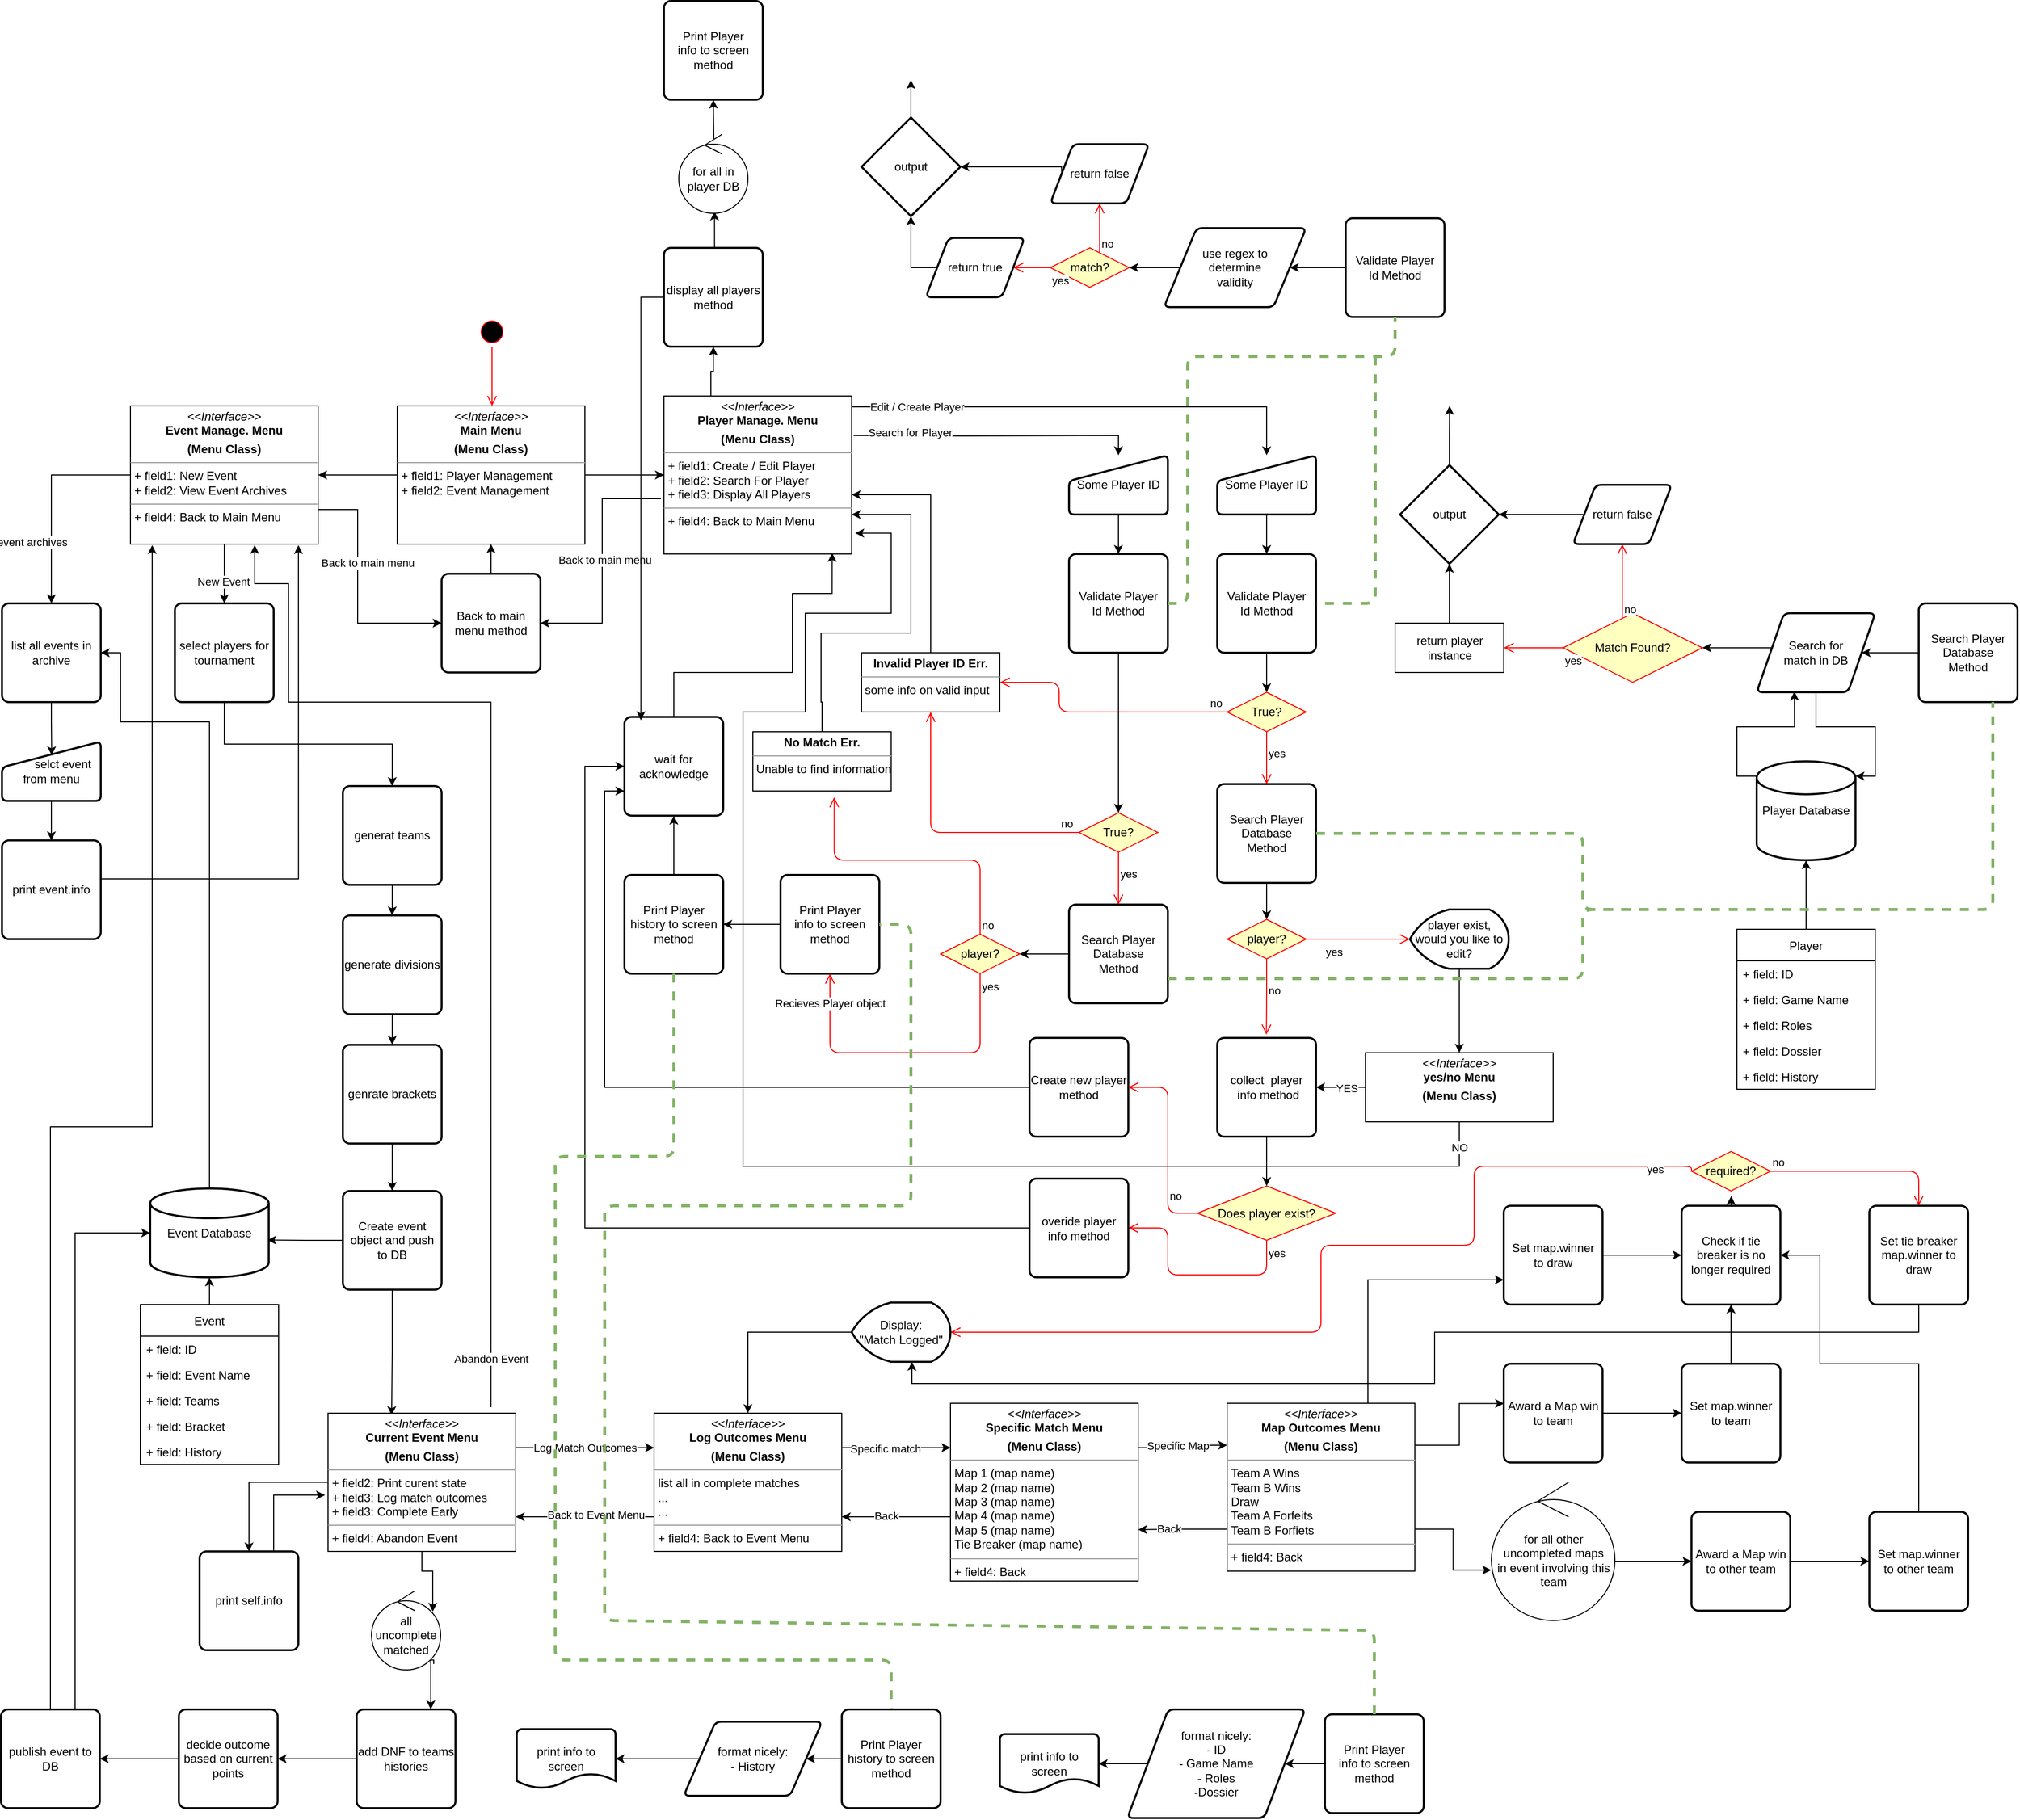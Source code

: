 <mxfile version="12.9.13" type="device"><diagram id="C5RBs43oDa-KdzZeNtuy" name="Page-1"><mxGraphModel dx="3913" dy="6347" grid="1" gridSize="10" guides="1" tooltips="1" connect="1" arrows="1" fold="1" page="1" pageScale="1" pageWidth="827" pageHeight="1169" math="0" shadow="0"><root><mxCell id="WIyWlLk6GJQsqaUBKTNV-0"/><mxCell id="WIyWlLk6GJQsqaUBKTNV-1" parent="WIyWlLk6GJQsqaUBKTNV-0"/><mxCell id="tuTyI3uqycm_qpeRFffY-0" value="" style="ellipse;html=1;shape=startState;fillColor=#000000;strokeColor=#ff0000;" parent="WIyWlLk6GJQsqaUBKTNV-1" vertex="1"><mxGeometry x="1402" y="-3140" width="30" height="30" as="geometry"/></mxCell><mxCell id="tuTyI3uqycm_qpeRFffY-1" value="" style="edgeStyle=orthogonalEdgeStyle;html=1;verticalAlign=bottom;endArrow=open;endSize=8;strokeColor=#ff0000;" parent="WIyWlLk6GJQsqaUBKTNV-1" source="tuTyI3uqycm_qpeRFffY-0" edge="1"><mxGeometry relative="1" as="geometry"><mxPoint x="1417" y="-3050" as="targetPoint"/></mxGeometry></mxCell><mxCell id="tuTyI3uqycm_qpeRFffY-6" value="" style="edgeStyle=orthogonalEdgeStyle;rounded=0;orthogonalLoop=1;jettySize=auto;html=1;" parent="WIyWlLk6GJQsqaUBKTNV-1" source="tuTyI3uqycm_qpeRFffY-2" target="tuTyI3uqycm_qpeRFffY-5" edge="1"><mxGeometry relative="1" as="geometry"/></mxCell><mxCell id="tuTyI3uqycm_qpeRFffY-8" value="" style="edgeStyle=orthogonalEdgeStyle;rounded=0;orthogonalLoop=1;jettySize=auto;html=1;" parent="WIyWlLk6GJQsqaUBKTNV-1" source="tuTyI3uqycm_qpeRFffY-2" target="tuTyI3uqycm_qpeRFffY-7" edge="1"><mxGeometry relative="1" as="geometry"/></mxCell><mxCell id="tuTyI3uqycm_qpeRFffY-2" value="&lt;p style=&quot;margin: 0px ; margin-top: 4px ; text-align: center&quot;&gt;&lt;i&gt;&amp;lt;&amp;lt;Interface&amp;gt;&amp;gt;&lt;/i&gt;&lt;br&gt;&lt;b&gt;Main Menu&lt;/b&gt;&lt;/p&gt;&lt;p style=&quot;margin: 0px ; margin-top: 4px ; text-align: center&quot;&gt;&lt;b&gt;(Menu Class)&lt;/b&gt;&lt;/p&gt;&lt;hr size=&quot;1&quot;&gt;&lt;p style=&quot;margin: 0px ; margin-left: 4px&quot;&gt;+ field1: Player Management&lt;br&gt;+ field2: Event Management&lt;/p&gt;&lt;p style=&quot;margin: 0px ; margin-left: 4px&quot;&gt;&lt;br&gt;&lt;/p&gt;" style="verticalAlign=top;align=left;overflow=fill;fontSize=12;fontFamily=Helvetica;html=1;" parent="WIyWlLk6GJQsqaUBKTNV-1" vertex="1"><mxGeometry x="1321" y="-3050" width="190" height="140" as="geometry"/></mxCell><mxCell id="tuTyI3uqycm_qpeRFffY-62" style="edgeStyle=orthogonalEdgeStyle;rounded=0;orthogonalLoop=1;jettySize=auto;html=1;exitX=-0.016;exitY=0.65;exitDx=0;exitDy=0;entryX=1;entryY=0.5;entryDx=0;entryDy=0;exitPerimeter=0;" parent="WIyWlLk6GJQsqaUBKTNV-1" source="tuTyI3uqycm_qpeRFffY-7" target="tuTyI3uqycm_qpeRFffY-61" edge="1"><mxGeometry relative="1" as="geometry"/></mxCell><mxCell id="tuTyI3uqycm_qpeRFffY-65" value="Back to main menu" style="edgeLabel;html=1;align=center;verticalAlign=middle;resizable=0;points=[];" parent="tuTyI3uqycm_qpeRFffY-62" vertex="1" connectable="0"><mxGeometry x="-0.025" y="2" relative="1" as="geometry"><mxPoint as="offset"/></mxGeometry></mxCell><mxCell id="tuTyI3uqycm_qpeRFffY-67" style="edgeStyle=orthogonalEdgeStyle;rounded=0;orthogonalLoop=1;jettySize=auto;html=1;entryX=0.5;entryY=0;entryDx=0;entryDy=0;" parent="WIyWlLk6GJQsqaUBKTNV-1" target="tuTyI3uqycm_qpeRFffY-9" edge="1"><mxGeometry relative="1" as="geometry"><mxPoint x="1783" y="-3020" as="sourcePoint"/><mxPoint x="2011" y="-3110" as="targetPoint"/></mxGeometry></mxCell><mxCell id="tuTyI3uqycm_qpeRFffY-68" value="Search for Player" style="edgeLabel;html=1;align=center;verticalAlign=middle;resizable=0;points=[];" parent="tuTyI3uqycm_qpeRFffY-67" vertex="1" connectable="0"><mxGeometry x="-0.61" y="4" relative="1" as="geometry"><mxPoint as="offset"/></mxGeometry></mxCell><mxCell id="tuTyI3uqycm_qpeRFffY-177" style="edgeStyle=orthogonalEdgeStyle;rounded=0;orthogonalLoop=1;jettySize=auto;html=1;exitX=0.984;exitY=0.069;exitDx=0;exitDy=0;entryX=0.5;entryY=0;entryDx=0;entryDy=0;exitPerimeter=0;" parent="WIyWlLk6GJQsqaUBKTNV-1" source="tuTyI3uqycm_qpeRFffY-7" target="tuTyI3uqycm_qpeRFffY-141" edge="1"><mxGeometry relative="1" as="geometry"><mxPoint x="2151" y="-3140" as="targetPoint"/><Array as="points"><mxPoint x="2201" y="-3049"/></Array></mxGeometry></mxCell><mxCell id="tuTyI3uqycm_qpeRFffY-178" value="Edit / Create Player" style="edgeLabel;html=1;align=center;verticalAlign=middle;resizable=0;points=[];" parent="tuTyI3uqycm_qpeRFffY-177" vertex="1" connectable="0"><mxGeometry x="-0.707" relative="1" as="geometry"><mxPoint as="offset"/></mxGeometry></mxCell><mxCell id="tuTyI3uqycm_qpeRFffY-180" style="edgeStyle=orthogonalEdgeStyle;rounded=0;orthogonalLoop=1;jettySize=auto;html=1;exitX=0.25;exitY=0;exitDx=0;exitDy=0;entryX=0.5;entryY=1;entryDx=0;entryDy=0;" parent="WIyWlLk6GJQsqaUBKTNV-1" source="tuTyI3uqycm_qpeRFffY-7" target="tuTyI3uqycm_qpeRFffY-179" edge="1"><mxGeometry relative="1" as="geometry"/></mxCell><mxCell id="tuTyI3uqycm_qpeRFffY-7" value="&lt;p style=&quot;margin: 0px ; margin-top: 4px ; text-align: center&quot;&gt;&lt;i&gt;&amp;lt;&amp;lt;Interface&amp;gt;&amp;gt;&lt;/i&gt;&lt;br&gt;&lt;b&gt;Player Manage. Menu&lt;/b&gt;&lt;/p&gt;&lt;p style=&quot;margin: 0px ; margin-top: 4px ; text-align: center&quot;&gt;&lt;b&gt;(Menu Class)&lt;/b&gt;&lt;/p&gt;&lt;hr size=&quot;1&quot;&gt;&lt;p style=&quot;margin: 0px ; margin-left: 4px&quot;&gt;+ field1: Create / Edit Player&lt;br&gt;+ field2: Search For Player&lt;/p&gt;&lt;p style=&quot;margin: 0px ; margin-left: 4px&quot;&gt;+ field3: Display All Players&lt;/p&gt;&lt;hr size=&quot;1&quot;&gt;&lt;p style=&quot;margin: 0px ; margin-left: 4px&quot;&gt;+ field4: Back to Main Menu&lt;br&gt;&lt;/p&gt;&lt;div&gt;&lt;br&gt;&lt;/div&gt;" style="verticalAlign=top;align=left;overflow=fill;fontSize=12;fontFamily=Helvetica;html=1;" parent="WIyWlLk6GJQsqaUBKTNV-1" vertex="1"><mxGeometry x="1591" y="-3060" width="190" height="160" as="geometry"/></mxCell><mxCell id="tuTyI3uqycm_qpeRFffY-63" style="edgeStyle=orthogonalEdgeStyle;rounded=0;orthogonalLoop=1;jettySize=auto;html=1;exitX=1;exitY=0.75;exitDx=0;exitDy=0;entryX=0;entryY=0.5;entryDx=0;entryDy=0;" parent="WIyWlLk6GJQsqaUBKTNV-1" source="tuTyI3uqycm_qpeRFffY-5" target="tuTyI3uqycm_qpeRFffY-61" edge="1"><mxGeometry relative="1" as="geometry"><Array as="points"><mxPoint x="1281" y="-2945"/><mxPoint x="1281" y="-2830"/></Array></mxGeometry></mxCell><mxCell id="tuTyI3uqycm_qpeRFffY-66" value="Back to main menu" style="edgeLabel;html=1;align=center;verticalAlign=middle;resizable=0;points=[];" parent="tuTyI3uqycm_qpeRFffY-63" vertex="1" connectable="0"><mxGeometry x="0.123" relative="1" as="geometry"><mxPoint x="10" y="-41" as="offset"/></mxGeometry></mxCell><mxCell id="tuTyI3uqycm_qpeRFffY-204" style="edgeStyle=orthogonalEdgeStyle;rounded=0;orthogonalLoop=1;jettySize=auto;html=1;exitX=0.5;exitY=1;exitDx=0;exitDy=0;entryX=0.5;entryY=0;entryDx=0;entryDy=0;" parent="WIyWlLk6GJQsqaUBKTNV-1" source="tuTyI3uqycm_qpeRFffY-5" target="tuTyI3uqycm_qpeRFffY-189" edge="1"><mxGeometry relative="1" as="geometry"/></mxCell><mxCell id="tuTyI3uqycm_qpeRFffY-206" value="New Event" style="edgeLabel;html=1;align=center;verticalAlign=middle;resizable=0;points=[];" parent="tuTyI3uqycm_qpeRFffY-204" vertex="1" connectable="0"><mxGeometry x="0.249" y="-1" relative="1" as="geometry"><mxPoint as="offset"/></mxGeometry></mxCell><mxCell id="tuTyI3uqycm_qpeRFffY-222" style="edgeStyle=orthogonalEdgeStyle;rounded=0;orthogonalLoop=1;jettySize=auto;html=1;exitX=0;exitY=0.5;exitDx=0;exitDy=0;entryX=0.5;entryY=0;entryDx=0;entryDy=0;" parent="WIyWlLk6GJQsqaUBKTNV-1" source="tuTyI3uqycm_qpeRFffY-5" target="tuTyI3uqycm_qpeRFffY-216" edge="1"><mxGeometry relative="1" as="geometry"/></mxCell><mxCell id="tuTyI3uqycm_qpeRFffY-223" value="View event archives" style="edgeLabel;html=1;align=center;verticalAlign=middle;resizable=0;points=[];" parent="tuTyI3uqycm_qpeRFffY-222" vertex="1" connectable="0"><mxGeometry x="-0.241" y="34" relative="1" as="geometry"><mxPoint x="-34" y="34" as="offset"/></mxGeometry></mxCell><mxCell id="tuTyI3uqycm_qpeRFffY-5" value="&lt;p style=&quot;margin: 0px ; margin-top: 4px ; text-align: center&quot;&gt;&lt;i&gt;&amp;lt;&amp;lt;Interface&amp;gt;&amp;gt;&lt;/i&gt;&lt;br&gt;&lt;b&gt;Event Manage. Menu&lt;/b&gt;&lt;/p&gt;&lt;p style=&quot;margin: 0px ; margin-top: 4px ; text-align: center&quot;&gt;&lt;b&gt;(Menu Class)&lt;/b&gt;&lt;/p&gt;&lt;hr size=&quot;1&quot;&gt;&lt;p style=&quot;margin: 0px ; margin-left: 4px&quot;&gt;+ field1: New Event&lt;br&gt;+ field2: View Event Archives&lt;/p&gt;&lt;hr size=&quot;1&quot;&gt;&lt;p style=&quot;margin: 0px 0px 0px 4px&quot;&gt;+ field4: Back to Main Menu&lt;br&gt;&lt;/p&gt;&lt;div&gt;&lt;br&gt;&lt;/div&gt;" style="verticalAlign=top;align=left;overflow=fill;fontSize=12;fontFamily=Helvetica;html=1;" parent="WIyWlLk6GJQsqaUBKTNV-1" vertex="1"><mxGeometry x="1051" y="-3050" width="190" height="140" as="geometry"/></mxCell><mxCell id="tuTyI3uqycm_qpeRFffY-15" style="edgeStyle=orthogonalEdgeStyle;rounded=0;orthogonalLoop=1;jettySize=auto;html=1;exitX=0.5;exitY=1;exitDx=0;exitDy=0;entryX=0.5;entryY=0;entryDx=0;entryDy=0;" parent="WIyWlLk6GJQsqaUBKTNV-1" source="tuTyI3uqycm_qpeRFffY-9" target="tuTyI3uqycm_qpeRFffY-95" edge="1"><mxGeometry relative="1" as="geometry"><mxPoint x="2011" y="-2730" as="targetPoint"/></mxGeometry></mxCell><mxCell id="tuTyI3uqycm_qpeRFffY-9" value="Some Player ID" style="html=1;strokeWidth=2;shape=manualInput;whiteSpace=wrap;rounded=1;size=26;arcSize=11;" parent="WIyWlLk6GJQsqaUBKTNV-1" vertex="1"><mxGeometry x="2001" y="-3000" width="100" height="60" as="geometry"/></mxCell><mxCell id="tuTyI3uqycm_qpeRFffY-12" value="True?" style="rhombus;whiteSpace=wrap;html=1;fillColor=#ffffc0;strokeColor=#ff0000;" parent="WIyWlLk6GJQsqaUBKTNV-1" vertex="1"><mxGeometry x="2011" y="-2638" width="80" height="40" as="geometry"/></mxCell><mxCell id="tuTyI3uqycm_qpeRFffY-13" value="no" style="edgeStyle=orthogonalEdgeStyle;html=1;align=left;verticalAlign=bottom;endArrow=open;endSize=8;strokeColor=#ff0000;entryX=0.5;entryY=1;entryDx=0;entryDy=0;" parent="WIyWlLk6GJQsqaUBKTNV-1" source="tuTyI3uqycm_qpeRFffY-12" target="tuTyI3uqycm_qpeRFffY-17" edge="1"><mxGeometry x="-0.852" relative="1" as="geometry"><mxPoint x="2131" y="-2590" as="targetPoint"/><Array as="points"/><mxPoint as="offset"/></mxGeometry></mxCell><mxCell id="tuTyI3uqycm_qpeRFffY-14" value="yes" style="edgeStyle=orthogonalEdgeStyle;html=1;align=left;verticalAlign=top;endArrow=open;endSize=8;strokeColor=#ff0000;entryX=0.5;entryY=0;entryDx=0;entryDy=0;" parent="WIyWlLk6GJQsqaUBKTNV-1" source="tuTyI3uqycm_qpeRFffY-12" target="tuTyI3uqycm_qpeRFffY-114" edge="1"><mxGeometry x="-0.667" relative="1" as="geometry"><mxPoint x="2051" y="-2540" as="targetPoint"/><Array as="points"><mxPoint x="2051" y="-2550"/><mxPoint x="2051" y="-2550"/></Array><mxPoint as="offset"/></mxGeometry></mxCell><mxCell id="tuTyI3uqycm_qpeRFffY-18" style="edgeStyle=orthogonalEdgeStyle;rounded=0;orthogonalLoop=1;jettySize=auto;html=1;exitX=0.5;exitY=0;exitDx=0;exitDy=0;entryX=1;entryY=0.625;entryDx=0;entryDy=0;entryPerimeter=0;" parent="WIyWlLk6GJQsqaUBKTNV-1" source="tuTyI3uqycm_qpeRFffY-17" target="tuTyI3uqycm_qpeRFffY-7" edge="1"><mxGeometry relative="1" as="geometry"><Array as="points"><mxPoint x="1861" y="-2960"/></Array></mxGeometry></mxCell><mxCell id="tuTyI3uqycm_qpeRFffY-17" value="&lt;p style=&quot;margin: 0px ; margin-top: 4px ; text-align: center&quot;&gt;&lt;b&gt;Invalid Player ID Err.&lt;/b&gt;&lt;br&gt;&lt;/p&gt;&lt;hr size=&quot;1&quot;&gt;&lt;div style=&quot;height: 2px&quot;&gt;&amp;nbsp;some info on valid input&lt;/div&gt;" style="verticalAlign=top;align=left;overflow=fill;fontSize=12;fontFamily=Helvetica;html=1;" parent="WIyWlLk6GJQsqaUBKTNV-1" vertex="1"><mxGeometry x="1791" y="-2800" width="140" height="60" as="geometry"/></mxCell><mxCell id="tuTyI3uqycm_qpeRFffY-87" style="edgeStyle=orthogonalEdgeStyle;rounded=0;orthogonalLoop=1;jettySize=auto;html=1;exitX=0.5;exitY=0;exitDx=0;exitDy=0;entryX=1;entryY=0.75;entryDx=0;entryDy=0;" parent="WIyWlLk6GJQsqaUBKTNV-1" source="tuTyI3uqycm_qpeRFffY-84" target="tuTyI3uqycm_qpeRFffY-7" edge="1"><mxGeometry relative="1" as="geometry"><mxPoint x="1751" y="-2890" as="targetPoint"/><Array as="points"><mxPoint x="1751" y="-2750"/><mxPoint x="1750" y="-2750"/><mxPoint x="1750" y="-2820"/><mxPoint x="1841" y="-2820"/><mxPoint x="1841" y="-2940"/></Array></mxGeometry></mxCell><mxCell id="tuTyI3uqycm_qpeRFffY-84" value="&lt;p style=&quot;margin: 0px ; margin-top: 4px ; text-align: center&quot;&gt;&lt;b&gt;No Match Err.&lt;/b&gt;&lt;br&gt;&lt;/p&gt;&lt;hr size=&quot;1&quot;&gt;&lt;div style=&quot;height: 2px&quot;&gt;&amp;nbsp;Unable to find information&lt;/div&gt;" style="verticalAlign=top;align=left;overflow=fill;fontSize=12;fontFamily=Helvetica;html=1;" parent="WIyWlLk6GJQsqaUBKTNV-1" vertex="1"><mxGeometry x="1681" y="-2720" width="140" height="60" as="geometry"/></mxCell><mxCell id="tuTyI3uqycm_qpeRFffY-30" style="edgeStyle=orthogonalEdgeStyle;rounded=0;orthogonalLoop=1;jettySize=auto;html=1;exitX=0;exitY=0.5;exitDx=0;exitDy=0;entryX=1;entryY=0.5;entryDx=0;entryDy=0;" parent="WIyWlLk6GJQsqaUBKTNV-1" source="tuTyI3uqycm_qpeRFffY-19" target="tuTyI3uqycm_qpeRFffY-27" edge="1"><mxGeometry relative="1" as="geometry"/></mxCell><mxCell id="tuTyI3uqycm_qpeRFffY-19" value="Search Player Database&lt;br&gt;Method" style="rounded=1;whiteSpace=wrap;html=1;absoluteArcSize=1;arcSize=14;strokeWidth=2;" parent="WIyWlLk6GJQsqaUBKTNV-1" vertex="1"><mxGeometry x="2861" y="-2850" width="100" height="100" as="geometry"/></mxCell><mxCell id="tuTyI3uqycm_qpeRFffY-29" style="edgeStyle=orthogonalEdgeStyle;rounded=0;orthogonalLoop=1;jettySize=auto;html=1;exitX=0;exitY=0.15;exitDx=0;exitDy=0;exitPerimeter=0;entryX=0.318;entryY=0.99;entryDx=0;entryDy=0;entryPerimeter=0;" parent="WIyWlLk6GJQsqaUBKTNV-1" source="tuTyI3uqycm_qpeRFffY-20" target="tuTyI3uqycm_qpeRFffY-27" edge="1"><mxGeometry relative="1" as="geometry"/></mxCell><mxCell id="tuTyI3uqycm_qpeRFffY-20" value="Player Database" style="strokeWidth=2;html=1;shape=mxgraph.flowchart.database;whiteSpace=wrap;" parent="WIyWlLk6GJQsqaUBKTNV-1" vertex="1"><mxGeometry x="2697" y="-2690" width="100" height="100" as="geometry"/></mxCell><mxCell id="tuTyI3uqycm_qpeRFffY-26" style="edgeStyle=orthogonalEdgeStyle;rounded=0;orthogonalLoop=1;jettySize=auto;html=1;exitX=0.5;exitY=0;exitDx=0;exitDy=0;entryX=0.5;entryY=1;entryDx=0;entryDy=0;entryPerimeter=0;" parent="WIyWlLk6GJQsqaUBKTNV-1" source="tuTyI3uqycm_qpeRFffY-21" target="tuTyI3uqycm_qpeRFffY-20" edge="1"><mxGeometry relative="1" as="geometry"/></mxCell><mxCell id="tuTyI3uqycm_qpeRFffY-28" style="edgeStyle=orthogonalEdgeStyle;rounded=0;orthogonalLoop=1;jettySize=auto;html=1;exitX=0.5;exitY=1;exitDx=0;exitDy=0;entryX=1;entryY=0.15;entryDx=0;entryDy=0;entryPerimeter=0;" parent="WIyWlLk6GJQsqaUBKTNV-1" source="tuTyI3uqycm_qpeRFffY-27" target="tuTyI3uqycm_qpeRFffY-20" edge="1"><mxGeometry relative="1" as="geometry"/></mxCell><mxCell id="tuTyI3uqycm_qpeRFffY-36" style="edgeStyle=orthogonalEdgeStyle;rounded=0;orthogonalLoop=1;jettySize=auto;html=1;exitX=0;exitY=0.5;exitDx=0;exitDy=0;entryX=1;entryY=0.5;entryDx=0;entryDy=0;" parent="WIyWlLk6GJQsqaUBKTNV-1" source="tuTyI3uqycm_qpeRFffY-27" target="tuTyI3uqycm_qpeRFffY-31" edge="1"><mxGeometry relative="1" as="geometry"><Array as="points"><mxPoint x="2737" y="-2800"/><mxPoint x="2737" y="-2805"/></Array></mxGeometry></mxCell><mxCell id="tuTyI3uqycm_qpeRFffY-27" value="Search for &lt;br&gt;match in DB" style="shape=parallelogram;html=1;strokeWidth=2;perimeter=parallelogramPerimeter;whiteSpace=wrap;rounded=1;arcSize=12;size=0.23;" parent="WIyWlLk6GJQsqaUBKTNV-1" vertex="1"><mxGeometry x="2697" y="-2840" width="120" height="80" as="geometry"/></mxCell><mxCell id="tuTyI3uqycm_qpeRFffY-31" value="Match Found?" style="rhombus;whiteSpace=wrap;html=1;fillColor=#ffffc0;strokeColor=#ff0000;" parent="WIyWlLk6GJQsqaUBKTNV-1" vertex="1"><mxGeometry x="2501" y="-2840" width="141" height="70" as="geometry"/></mxCell><mxCell id="tuTyI3uqycm_qpeRFffY-32" value="no" style="edgeStyle=orthogonalEdgeStyle;html=1;align=left;verticalAlign=bottom;endArrow=open;endSize=8;strokeColor=#ff0000;entryX=0.5;entryY=1;entryDx=0;entryDy=0;" parent="WIyWlLk6GJQsqaUBKTNV-1" source="tuTyI3uqycm_qpeRFffY-31" target="tuTyI3uqycm_qpeRFffY-70" edge="1"><mxGeometry x="-1" relative="1" as="geometry"><mxPoint x="2617" y="-2880" as="targetPoint"/><Array as="points"><mxPoint x="2561" y="-2860"/><mxPoint x="2561" y="-2860"/></Array></mxGeometry></mxCell><mxCell id="tuTyI3uqycm_qpeRFffY-33" value="yes" style="edgeStyle=orthogonalEdgeStyle;html=1;align=left;verticalAlign=top;endArrow=open;endSize=8;strokeColor=#ff0000;entryX=1;entryY=0.5;entryDx=0;entryDy=0;" parent="WIyWlLk6GJQsqaUBKTNV-1" source="tuTyI3uqycm_qpeRFffY-31" target="tuTyI3uqycm_qpeRFffY-71" edge="1"><mxGeometry x="-1" relative="1" as="geometry"><mxPoint x="2431" y="-2820" as="targetPoint"/></mxGeometry></mxCell><mxCell id="tuTyI3uqycm_qpeRFffY-90" style="edgeStyle=orthogonalEdgeStyle;rounded=0;orthogonalLoop=1;jettySize=auto;html=1;exitX=0;exitY=0.5;exitDx=0;exitDy=0;entryX=1;entryY=0.5;entryDx=0;entryDy=0;" parent="WIyWlLk6GJQsqaUBKTNV-1" source="tuTyI3uqycm_qpeRFffY-40" target="tuTyI3uqycm_qpeRFffY-43" edge="1"><mxGeometry relative="1" as="geometry"/></mxCell><mxCell id="tuTyI3uqycm_qpeRFffY-40" value="Print Player&lt;br&gt;info to screen&lt;br&gt;method" style="rounded=1;whiteSpace=wrap;html=1;absoluteArcSize=1;arcSize=14;strokeWidth=2;" parent="WIyWlLk6GJQsqaUBKTNV-1" vertex="1"><mxGeometry x="1709" y="-2575" width="100" height="100" as="geometry"/></mxCell><mxCell id="tuTyI3uqycm_qpeRFffY-92" style="edgeStyle=orthogonalEdgeStyle;rounded=0;orthogonalLoop=1;jettySize=auto;html=1;exitX=0.5;exitY=0;exitDx=0;exitDy=0;entryX=0.5;entryY=1;entryDx=0;entryDy=0;" parent="WIyWlLk6GJQsqaUBKTNV-1" source="tuTyI3uqycm_qpeRFffY-43" target="tuTyI3uqycm_qpeRFffY-56" edge="1"><mxGeometry relative="1" as="geometry"/></mxCell><mxCell id="tuTyI3uqycm_qpeRFffY-43" value="Print Player&lt;br&gt;history to screen&lt;br&gt;method" style="rounded=1;whiteSpace=wrap;html=1;absoluteArcSize=1;arcSize=14;strokeWidth=2;" parent="WIyWlLk6GJQsqaUBKTNV-1" vertex="1"><mxGeometry x="1551" y="-2575" width="100" height="100" as="geometry"/></mxCell><mxCell id="tuTyI3uqycm_qpeRFffY-58" style="edgeStyle=orthogonalEdgeStyle;rounded=0;orthogonalLoop=1;jettySize=auto;html=1;exitX=0.5;exitY=0;exitDx=0;exitDy=0;entryX=0.896;entryY=0.993;entryDx=0;entryDy=0;entryPerimeter=0;" parent="WIyWlLk6GJQsqaUBKTNV-1" source="tuTyI3uqycm_qpeRFffY-56" target="tuTyI3uqycm_qpeRFffY-7" edge="1"><mxGeometry relative="1" as="geometry"><mxPoint x="1771" y="-2870" as="targetPoint"/><Array as="points"><mxPoint x="1601" y="-2780"/><mxPoint x="1721" y="-2780"/><mxPoint x="1721" y="-2860"/><mxPoint x="1761" y="-2860"/></Array></mxGeometry></mxCell><mxCell id="tuTyI3uqycm_qpeRFffY-56" value="wait for acknowledge" style="rounded=1;whiteSpace=wrap;html=1;absoluteArcSize=1;arcSize=14;strokeWidth=2;" parent="WIyWlLk6GJQsqaUBKTNV-1" vertex="1"><mxGeometry x="1551" y="-2735" width="100" height="100" as="geometry"/></mxCell><mxCell id="tuTyI3uqycm_qpeRFffY-64" style="edgeStyle=orthogonalEdgeStyle;rounded=0;orthogonalLoop=1;jettySize=auto;html=1;exitX=0.5;exitY=0;exitDx=0;exitDy=0;entryX=0.5;entryY=1;entryDx=0;entryDy=0;" parent="WIyWlLk6GJQsqaUBKTNV-1" source="tuTyI3uqycm_qpeRFffY-61" target="tuTyI3uqycm_qpeRFffY-2" edge="1"><mxGeometry relative="1" as="geometry"/></mxCell><mxCell id="tuTyI3uqycm_qpeRFffY-61" value="Back to main menu method" style="rounded=1;whiteSpace=wrap;html=1;absoluteArcSize=1;arcSize=14;strokeWidth=2;" parent="WIyWlLk6GJQsqaUBKTNV-1" vertex="1"><mxGeometry x="1366" y="-2880" width="100" height="100" as="geometry"/></mxCell><mxCell id="tuTyI3uqycm_qpeRFffY-75" style="edgeStyle=orthogonalEdgeStyle;rounded=0;orthogonalLoop=1;jettySize=auto;html=1;exitX=0;exitY=0.5;exitDx=0;exitDy=0;entryX=1;entryY=0.5;entryDx=0;entryDy=0;entryPerimeter=0;" parent="WIyWlLk6GJQsqaUBKTNV-1" source="tuTyI3uqycm_qpeRFffY-70" target="tuTyI3uqycm_qpeRFffY-74" edge="1"><mxGeometry relative="1" as="geometry"/></mxCell><mxCell id="tuTyI3uqycm_qpeRFffY-70" value="return false" style="shape=parallelogram;html=1;strokeWidth=2;perimeter=parallelogramPerimeter;whiteSpace=wrap;rounded=1;arcSize=12;size=0.23;" parent="WIyWlLk6GJQsqaUBKTNV-1" vertex="1"><mxGeometry x="2511" y="-2970" width="100" height="60" as="geometry"/></mxCell><mxCell id="tuTyI3uqycm_qpeRFffY-76" style="edgeStyle=orthogonalEdgeStyle;rounded=0;orthogonalLoop=1;jettySize=auto;html=1;exitX=0.5;exitY=0;exitDx=0;exitDy=0;entryX=0.5;entryY=1;entryDx=0;entryDy=0;entryPerimeter=0;" parent="WIyWlLk6GJQsqaUBKTNV-1" source="tuTyI3uqycm_qpeRFffY-71" target="tuTyI3uqycm_qpeRFffY-74" edge="1"><mxGeometry relative="1" as="geometry"/></mxCell><mxCell id="tuTyI3uqycm_qpeRFffY-71" value="return player &lt;br&gt;instance" style="html=1;" parent="WIyWlLk6GJQsqaUBKTNV-1" vertex="1"><mxGeometry x="2331" y="-2830" width="110" height="50" as="geometry"/></mxCell><mxCell id="tuTyI3uqycm_qpeRFffY-93" style="edgeStyle=orthogonalEdgeStyle;rounded=0;orthogonalLoop=1;jettySize=auto;html=1;exitX=0.5;exitY=0;exitDx=0;exitDy=0;exitPerimeter=0;" parent="WIyWlLk6GJQsqaUBKTNV-1" source="tuTyI3uqycm_qpeRFffY-74" edge="1"><mxGeometry relative="1" as="geometry"><mxPoint x="2386.176" y="-3050" as="targetPoint"/></mxGeometry></mxCell><mxCell id="tuTyI3uqycm_qpeRFffY-74" value="output" style="strokeWidth=2;html=1;shape=mxgraph.flowchart.decision;whiteSpace=wrap;" parent="WIyWlLk6GJQsqaUBKTNV-1" vertex="1"><mxGeometry x="2336" y="-2990" width="100" height="100" as="geometry"/></mxCell><mxCell id="tuTyI3uqycm_qpeRFffY-77" value="player?" style="rhombus;whiteSpace=wrap;html=1;fillColor=#ffffc0;strokeColor=#ff0000;" parent="WIyWlLk6GJQsqaUBKTNV-1" vertex="1"><mxGeometry x="1871" y="-2515" width="80" height="40" as="geometry"/></mxCell><mxCell id="tuTyI3uqycm_qpeRFffY-78" value="no" style="edgeStyle=orthogonalEdgeStyle;html=1;align=left;verticalAlign=bottom;endArrow=open;endSize=8;strokeColor=#ff0000;entryX=0.588;entryY=1.105;entryDx=0;entryDy=0;entryPerimeter=0;" parent="WIyWlLk6GJQsqaUBKTNV-1" source="tuTyI3uqycm_qpeRFffY-77" target="tuTyI3uqycm_qpeRFffY-84" edge="1"><mxGeometry x="-1" relative="1" as="geometry"><mxPoint x="1741" y="-2470" as="targetPoint"/><Array as="points"><mxPoint x="1911" y="-2590"/><mxPoint x="1763" y="-2590"/></Array></mxGeometry></mxCell><mxCell id="tuTyI3uqycm_qpeRFffY-79" value="yes" style="edgeStyle=orthogonalEdgeStyle;html=1;align=left;verticalAlign=top;endArrow=open;endSize=8;strokeColor=#ff0000;entryX=0.5;entryY=1;entryDx=0;entryDy=0;" parent="WIyWlLk6GJQsqaUBKTNV-1" source="tuTyI3uqycm_qpeRFffY-77" target="tuTyI3uqycm_qpeRFffY-40" edge="1"><mxGeometry x="-1" relative="1" as="geometry"><mxPoint x="1936" y="-2370" as="targetPoint"/><Array as="points"><mxPoint x="1911" y="-2395"/><mxPoint x="1759" y="-2395"/></Array></mxGeometry></mxCell><mxCell id="tuTyI3uqycm_qpeRFffY-88" value="Recieves Player object" style="edgeLabel;html=1;align=center;verticalAlign=middle;resizable=0;points=[];" parent="tuTyI3uqycm_qpeRFffY-79" vertex="1" connectable="0"><mxGeometry x="0.845" y="4" relative="1" as="geometry"><mxPoint x="4" y="6" as="offset"/></mxGeometry></mxCell><mxCell id="tuTyI3uqycm_qpeRFffY-102" style="edgeStyle=orthogonalEdgeStyle;rounded=0;orthogonalLoop=1;jettySize=auto;html=1;exitX=0;exitY=0.5;exitDx=0;exitDy=0;entryX=1;entryY=0.5;entryDx=0;entryDy=0;" parent="WIyWlLk6GJQsqaUBKTNV-1" source="tuTyI3uqycm_qpeRFffY-94" target="tuTyI3uqycm_qpeRFffY-97" edge="1"><mxGeometry relative="1" as="geometry"/></mxCell><mxCell id="tuTyI3uqycm_qpeRFffY-94" value="Validate Player&lt;br&gt;Id Method" style="rounded=1;whiteSpace=wrap;html=1;absoluteArcSize=1;arcSize=14;strokeWidth=2;" parent="WIyWlLk6GJQsqaUBKTNV-1" vertex="1"><mxGeometry x="2281" y="-3240" width="100" height="100" as="geometry"/></mxCell><mxCell id="tuTyI3uqycm_qpeRFffY-111" style="edgeStyle=orthogonalEdgeStyle;rounded=0;orthogonalLoop=1;jettySize=auto;html=1;exitX=0.5;exitY=1;exitDx=0;exitDy=0;entryX=0.5;entryY=0;entryDx=0;entryDy=0;" parent="WIyWlLk6GJQsqaUBKTNV-1" source="tuTyI3uqycm_qpeRFffY-95" target="tuTyI3uqycm_qpeRFffY-12" edge="1"><mxGeometry relative="1" as="geometry"/></mxCell><mxCell id="tuTyI3uqycm_qpeRFffY-95" value="Validate Player&lt;br&gt;Id Method" style="rounded=1;whiteSpace=wrap;html=1;absoluteArcSize=1;arcSize=14;strokeWidth=2;" parent="WIyWlLk6GJQsqaUBKTNV-1" vertex="1"><mxGeometry x="2001" y="-2900" width="100" height="100" as="geometry"/></mxCell><mxCell id="tuTyI3uqycm_qpeRFffY-101" style="edgeStyle=orthogonalEdgeStyle;rounded=0;orthogonalLoop=1;jettySize=auto;html=1;exitX=0;exitY=0.5;exitDx=0;exitDy=0;entryX=1;entryY=0.5;entryDx=0;entryDy=0;" parent="WIyWlLk6GJQsqaUBKTNV-1" source="tuTyI3uqycm_qpeRFffY-97" target="tuTyI3uqycm_qpeRFffY-98" edge="1"><mxGeometry relative="1" as="geometry"/></mxCell><mxCell id="tuTyI3uqycm_qpeRFffY-97" value="use regex to &lt;br&gt;determine&lt;br&gt;validity" style="shape=parallelogram;html=1;strokeWidth=2;perimeter=parallelogramPerimeter;whiteSpace=wrap;rounded=1;arcSize=12;size=0.23;" parent="WIyWlLk6GJQsqaUBKTNV-1" vertex="1"><mxGeometry x="2097" y="-3230" width="144" height="80" as="geometry"/></mxCell><mxCell id="tuTyI3uqycm_qpeRFffY-98" value="match?" style="rhombus;whiteSpace=wrap;html=1;fillColor=#ffffc0;strokeColor=#ff0000;" parent="WIyWlLk6GJQsqaUBKTNV-1" vertex="1"><mxGeometry x="1982" y="-3210" width="80" height="40" as="geometry"/></mxCell><mxCell id="tuTyI3uqycm_qpeRFffY-99" value="no" style="edgeStyle=orthogonalEdgeStyle;html=1;align=left;verticalAlign=bottom;endArrow=open;endSize=8;strokeColor=#ff0000;entryX=0.5;entryY=1;entryDx=0;entryDy=0;" parent="WIyWlLk6GJQsqaUBKTNV-1" source="tuTyI3uqycm_qpeRFffY-98" target="tuTyI3uqycm_qpeRFffY-103" edge="1"><mxGeometry x="-1" relative="1" as="geometry"><mxPoint x="2041" y="-3340" as="targetPoint"/><Array as="points"><mxPoint x="2032" y="-3240"/><mxPoint x="2032" y="-3240"/></Array></mxGeometry></mxCell><mxCell id="tuTyI3uqycm_qpeRFffY-100" value="yes" style="edgeStyle=orthogonalEdgeStyle;html=1;align=left;verticalAlign=top;endArrow=open;endSize=8;strokeColor=#ff0000;entryX=1;entryY=0.5;entryDx=0;entryDy=0;" parent="WIyWlLk6GJQsqaUBKTNV-1" source="tuTyI3uqycm_qpeRFffY-98" target="tuTyI3uqycm_qpeRFffY-104" edge="1"><mxGeometry x="-1" relative="1" as="geometry"><mxPoint x="1911" y="-3200" as="targetPoint"/></mxGeometry></mxCell><mxCell id="tuTyI3uqycm_qpeRFffY-109" style="edgeStyle=orthogonalEdgeStyle;rounded=0;orthogonalLoop=1;jettySize=auto;html=1;exitX=0;exitY=0.5;exitDx=0;exitDy=0;entryX=1;entryY=0.5;entryDx=0;entryDy=0;entryPerimeter=0;" parent="WIyWlLk6GJQsqaUBKTNV-1" source="tuTyI3uqycm_qpeRFffY-103" target="tuTyI3uqycm_qpeRFffY-105" edge="1"><mxGeometry relative="1" as="geometry"><Array as="points"><mxPoint x="1994" y="-3292"/></Array></mxGeometry></mxCell><mxCell id="tuTyI3uqycm_qpeRFffY-103" value="return false" style="shape=parallelogram;html=1;strokeWidth=2;perimeter=parallelogramPerimeter;whiteSpace=wrap;rounded=1;arcSize=12;size=0.23;" parent="WIyWlLk6GJQsqaUBKTNV-1" vertex="1"><mxGeometry x="1982" y="-3315" width="100" height="60" as="geometry"/></mxCell><mxCell id="tuTyI3uqycm_qpeRFffY-108" style="edgeStyle=orthogonalEdgeStyle;rounded=0;orthogonalLoop=1;jettySize=auto;html=1;exitX=0;exitY=0.5;exitDx=0;exitDy=0;entryX=0.5;entryY=1;entryDx=0;entryDy=0;entryPerimeter=0;" parent="WIyWlLk6GJQsqaUBKTNV-1" source="tuTyI3uqycm_qpeRFffY-104" target="tuTyI3uqycm_qpeRFffY-105" edge="1"><mxGeometry relative="1" as="geometry"><Array as="points"><mxPoint x="1841" y="-3190"/></Array></mxGeometry></mxCell><mxCell id="tuTyI3uqycm_qpeRFffY-104" value="return true" style="shape=parallelogram;html=1;strokeWidth=2;perimeter=parallelogramPerimeter;whiteSpace=wrap;rounded=1;arcSize=12;size=0.23;" parent="WIyWlLk6GJQsqaUBKTNV-1" vertex="1"><mxGeometry x="1856" y="-3220" width="100" height="60" as="geometry"/></mxCell><mxCell id="tuTyI3uqycm_qpeRFffY-110" style="edgeStyle=orthogonalEdgeStyle;rounded=0;orthogonalLoop=1;jettySize=auto;html=1;exitX=0.5;exitY=0;exitDx=0;exitDy=0;exitPerimeter=0;" parent="WIyWlLk6GJQsqaUBKTNV-1" source="tuTyI3uqycm_qpeRFffY-105" edge="1"><mxGeometry relative="1" as="geometry"><mxPoint x="1841" y="-3380" as="targetPoint"/></mxGeometry></mxCell><mxCell id="tuTyI3uqycm_qpeRFffY-105" value="output" style="strokeWidth=2;html=1;shape=mxgraph.flowchart.decision;whiteSpace=wrap;" parent="WIyWlLk6GJQsqaUBKTNV-1" vertex="1"><mxGeometry x="1791" y="-3342" width="100" height="100" as="geometry"/></mxCell><mxCell id="tuTyI3uqycm_qpeRFffY-115" style="edgeStyle=orthogonalEdgeStyle;rounded=0;orthogonalLoop=1;jettySize=auto;html=1;exitX=0;exitY=0.5;exitDx=0;exitDy=0;entryX=1;entryY=0.5;entryDx=0;entryDy=0;" parent="WIyWlLk6GJQsqaUBKTNV-1" source="tuTyI3uqycm_qpeRFffY-114" target="tuTyI3uqycm_qpeRFffY-77" edge="1"><mxGeometry relative="1" as="geometry"/></mxCell><mxCell id="tuTyI3uqycm_qpeRFffY-114" value="Search Player Database&lt;br&gt;Method" style="rounded=1;whiteSpace=wrap;html=1;absoluteArcSize=1;arcSize=14;strokeWidth=2;" parent="WIyWlLk6GJQsqaUBKTNV-1" vertex="1"><mxGeometry x="2001" y="-2545" width="100" height="100" as="geometry"/></mxCell><mxCell id="tuTyI3uqycm_qpeRFffY-116" style="edgeStyle=orthogonalEdgeStyle;rounded=0;orthogonalLoop=1;jettySize=auto;html=1;exitX=0;exitY=0.5;exitDx=0;exitDy=0;entryX=1;entryY=0.5;entryDx=0;entryDy=0;" parent="WIyWlLk6GJQsqaUBKTNV-1" source="tuTyI3uqycm_qpeRFffY-118" target="tuTyI3uqycm_qpeRFffY-122" edge="1"><mxGeometry relative="1" as="geometry"/></mxCell><mxCell id="tuTyI3uqycm_qpeRFffY-118" value="Print Player&lt;br&gt;info to screen&lt;br&gt;method" style="rounded=1;whiteSpace=wrap;html=1;absoluteArcSize=1;arcSize=14;strokeWidth=2;" parent="WIyWlLk6GJQsqaUBKTNV-1" vertex="1"><mxGeometry x="2260" y="-1725" width="100" height="100" as="geometry"/></mxCell><mxCell id="tuTyI3uqycm_qpeRFffY-119" style="edgeStyle=orthogonalEdgeStyle;rounded=0;orthogonalLoop=1;jettySize=auto;html=1;exitX=0;exitY=0.5;exitDx=0;exitDy=0;entryX=1;entryY=0.5;entryDx=0;entryDy=0;" parent="WIyWlLk6GJQsqaUBKTNV-1" source="tuTyI3uqycm_qpeRFffY-120" target="tuTyI3uqycm_qpeRFffY-124" edge="1"><mxGeometry relative="1" as="geometry"/></mxCell><mxCell id="tuTyI3uqycm_qpeRFffY-120" value="Print Player&lt;br&gt;history to screen&lt;br&gt;method" style="rounded=1;whiteSpace=wrap;html=1;absoluteArcSize=1;arcSize=14;strokeWidth=2;" parent="WIyWlLk6GJQsqaUBKTNV-1" vertex="1"><mxGeometry x="1771" y="-1730" width="100" height="100" as="geometry"/></mxCell><mxCell id="tuTyI3uqycm_qpeRFffY-121" style="edgeStyle=orthogonalEdgeStyle;rounded=0;orthogonalLoop=1;jettySize=auto;html=1;exitX=0;exitY=0.5;exitDx=0;exitDy=0;entryX=1;entryY=0.5;entryDx=0;entryDy=0;entryPerimeter=0;" parent="WIyWlLk6GJQsqaUBKTNV-1" source="tuTyI3uqycm_qpeRFffY-122" target="tuTyI3uqycm_qpeRFffY-125" edge="1"><mxGeometry relative="1" as="geometry"/></mxCell><mxCell id="tuTyI3uqycm_qpeRFffY-122" value="format nicely:&lt;br&gt;- ID&lt;br&gt;- Game Name&lt;br&gt;- Roles&lt;br&gt;-Dossier" style="shape=parallelogram;html=1;strokeWidth=2;perimeter=parallelogramPerimeter;whiteSpace=wrap;rounded=1;arcSize=12;size=0.23;" parent="WIyWlLk6GJQsqaUBKTNV-1" vertex="1"><mxGeometry x="2060" y="-1730" width="180" height="110" as="geometry"/></mxCell><mxCell id="tuTyI3uqycm_qpeRFffY-123" style="edgeStyle=orthogonalEdgeStyle;rounded=0;orthogonalLoop=1;jettySize=auto;html=1;exitX=0;exitY=0.5;exitDx=0;exitDy=0;entryX=1;entryY=0.5;entryDx=0;entryDy=0;entryPerimeter=0;" parent="WIyWlLk6GJQsqaUBKTNV-1" source="tuTyI3uqycm_qpeRFffY-124" target="tuTyI3uqycm_qpeRFffY-126" edge="1"><mxGeometry relative="1" as="geometry"/></mxCell><mxCell id="tuTyI3uqycm_qpeRFffY-124" value="format nicely:&lt;br&gt;- History" style="shape=parallelogram;html=1;strokeWidth=2;perimeter=parallelogramPerimeter;whiteSpace=wrap;rounded=1;arcSize=12;size=0.23;" parent="WIyWlLk6GJQsqaUBKTNV-1" vertex="1"><mxGeometry x="1611" y="-1717.5" width="140" height="75" as="geometry"/></mxCell><mxCell id="tuTyI3uqycm_qpeRFffY-125" value="print info to screen" style="strokeWidth=2;html=1;shape=mxgraph.flowchart.document2;whiteSpace=wrap;size=0.25;" parent="WIyWlLk6GJQsqaUBKTNV-1" vertex="1"><mxGeometry x="1931" y="-1705" width="100" height="60" as="geometry"/></mxCell><mxCell id="tuTyI3uqycm_qpeRFffY-126" value="print info to screen" style="strokeWidth=2;html=1;shape=mxgraph.flowchart.document2;whiteSpace=wrap;size=0.25;" parent="WIyWlLk6GJQsqaUBKTNV-1" vertex="1"><mxGeometry x="1442" y="-1710" width="100" height="60" as="geometry"/></mxCell><mxCell id="tuTyI3uqycm_qpeRFffY-140" style="edgeStyle=orthogonalEdgeStyle;rounded=0;orthogonalLoop=1;jettySize=auto;html=1;exitX=0.5;exitY=1;exitDx=0;exitDy=0;entryX=0.5;entryY=0;entryDx=0;entryDy=0;" parent="WIyWlLk6GJQsqaUBKTNV-1" source="tuTyI3uqycm_qpeRFffY-141" target="tuTyI3uqycm_qpeRFffY-145" edge="1"><mxGeometry relative="1" as="geometry"><mxPoint x="2161" y="-2730" as="targetPoint"/></mxGeometry></mxCell><mxCell id="tuTyI3uqycm_qpeRFffY-141" value="Some Player ID" style="html=1;strokeWidth=2;shape=manualInput;whiteSpace=wrap;rounded=1;size=26;arcSize=11;" parent="WIyWlLk6GJQsqaUBKTNV-1" vertex="1"><mxGeometry x="2151" y="-3000" width="100" height="60" as="geometry"/></mxCell><mxCell id="tuTyI3uqycm_qpeRFffY-142" value="True?" style="rhombus;whiteSpace=wrap;html=1;fillColor=#ffffc0;strokeColor=#ff0000;" parent="WIyWlLk6GJQsqaUBKTNV-1" vertex="1"><mxGeometry x="2161" y="-2760" width="80" height="40" as="geometry"/></mxCell><mxCell id="tuTyI3uqycm_qpeRFffY-143" value="yes" style="edgeStyle=orthogonalEdgeStyle;html=1;align=left;verticalAlign=top;endArrow=open;endSize=8;strokeColor=#ff0000;entryX=0.5;entryY=0;entryDx=0;entryDy=0;" parent="WIyWlLk6GJQsqaUBKTNV-1" source="tuTyI3uqycm_qpeRFffY-142" target="tuTyI3uqycm_qpeRFffY-146" edge="1"><mxGeometry x="-0.667" relative="1" as="geometry"><mxPoint x="2201" y="-2662" as="targetPoint"/><Array as="points"><mxPoint x="2201" y="-2672"/><mxPoint x="2201" y="-2672"/></Array><mxPoint as="offset"/></mxGeometry></mxCell><mxCell id="tuTyI3uqycm_qpeRFffY-144" style="edgeStyle=orthogonalEdgeStyle;rounded=0;orthogonalLoop=1;jettySize=auto;html=1;exitX=0.5;exitY=1;exitDx=0;exitDy=0;entryX=0.5;entryY=0;entryDx=0;entryDy=0;" parent="WIyWlLk6GJQsqaUBKTNV-1" source="tuTyI3uqycm_qpeRFffY-145" target="tuTyI3uqycm_qpeRFffY-142" edge="1"><mxGeometry relative="1" as="geometry"/></mxCell><mxCell id="tuTyI3uqycm_qpeRFffY-145" value="Validate Player&lt;br&gt;Id Method" style="rounded=1;whiteSpace=wrap;html=1;absoluteArcSize=1;arcSize=14;strokeWidth=2;" parent="WIyWlLk6GJQsqaUBKTNV-1" vertex="1"><mxGeometry x="2151" y="-2900" width="100" height="100" as="geometry"/></mxCell><mxCell id="tuTyI3uqycm_qpeRFffY-159" style="edgeStyle=orthogonalEdgeStyle;rounded=0;orthogonalLoop=1;jettySize=auto;html=1;exitX=0.5;exitY=1;exitDx=0;exitDy=0;entryX=0.5;entryY=0;entryDx=0;entryDy=0;" parent="WIyWlLk6GJQsqaUBKTNV-1" source="tuTyI3uqycm_qpeRFffY-146" target="tuTyI3uqycm_qpeRFffY-150" edge="1"><mxGeometry relative="1" as="geometry"/></mxCell><mxCell id="tuTyI3uqycm_qpeRFffY-146" value="Search Player Database&lt;br&gt;Method" style="rounded=1;whiteSpace=wrap;html=1;absoluteArcSize=1;arcSize=14;strokeWidth=2;" parent="WIyWlLk6GJQsqaUBKTNV-1" vertex="1"><mxGeometry x="2151" y="-2667" width="100" height="100" as="geometry"/></mxCell><mxCell id="tuTyI3uqycm_qpeRFffY-148" value="no" style="edgeStyle=orthogonalEdgeStyle;html=1;align=left;verticalAlign=bottom;endArrow=open;endSize=8;strokeColor=#ff0000;entryX=1;entryY=0.5;entryDx=0;entryDy=0;exitX=0;exitY=0.5;exitDx=0;exitDy=0;" parent="WIyWlLk6GJQsqaUBKTNV-1" source="tuTyI3uqycm_qpeRFffY-142" target="tuTyI3uqycm_qpeRFffY-17" edge="1"><mxGeometry x="-0.852" relative="1" as="geometry"><mxPoint x="1981" y="-2852" as="targetPoint"/><mxPoint x="2131.0" y="-2730" as="sourcePoint"/><Array as="points"><mxPoint x="1991" y="-2740"/><mxPoint x="1991" y="-2770"/></Array><mxPoint as="offset"/></mxGeometry></mxCell><mxCell id="tuTyI3uqycm_qpeRFffY-150" value="player?" style="rhombus;whiteSpace=wrap;html=1;fillColor=#ffffc0;strokeColor=#ff0000;" parent="WIyWlLk6GJQsqaUBKTNV-1" vertex="1"><mxGeometry x="2161" y="-2530" width="80" height="40" as="geometry"/></mxCell><mxCell id="tuTyI3uqycm_qpeRFffY-172" style="edgeStyle=orthogonalEdgeStyle;rounded=0;orthogonalLoop=1;jettySize=auto;html=1;exitX=0.5;exitY=1;exitDx=0;exitDy=0;entryX=0.5;entryY=0;entryDx=0;entryDy=0;" parent="WIyWlLk6GJQsqaUBKTNV-1" source="tuTyI3uqycm_qpeRFffY-151" target="tuTyI3uqycm_qpeRFffY-169" edge="1"><mxGeometry relative="1" as="geometry"/></mxCell><mxCell id="tuTyI3uqycm_qpeRFffY-151" value="collect&amp;nbsp; player&lt;br&gt;&amp;nbsp;info method" style="rounded=1;whiteSpace=wrap;html=1;absoluteArcSize=1;arcSize=14;strokeWidth=2;" parent="WIyWlLk6GJQsqaUBKTNV-1" vertex="1"><mxGeometry x="2151" y="-2410" width="100" height="100" as="geometry"/></mxCell><mxCell id="tuTyI3uqycm_qpeRFffY-154" style="edgeStyle=orthogonalEdgeStyle;rounded=0;orthogonalLoop=1;jettySize=auto;html=1;exitX=0.5;exitY=1;exitDx=0;exitDy=0;entryX=1.019;entryY=0.868;entryDx=0;entryDy=0;entryPerimeter=0;" parent="WIyWlLk6GJQsqaUBKTNV-1" source="tuTyI3uqycm_qpeRFffY-152" target="tuTyI3uqycm_qpeRFffY-7" edge="1"><mxGeometry relative="1" as="geometry"><mxPoint x="1734" y="-2870" as="targetPoint"/><Array as="points"><mxPoint x="2396" y="-2280"/><mxPoint x="1671" y="-2280"/><mxPoint x="1671" y="-2740"/><mxPoint x="1734" y="-2740"/><mxPoint x="1734" y="-2840"/><mxPoint x="1821" y="-2840"/><mxPoint x="1821" y="-2921"/></Array></mxGeometry></mxCell><mxCell id="tuTyI3uqycm_qpeRFffY-160" value="NO" style="edgeLabel;html=1;align=center;verticalAlign=middle;resizable=0;points=[];" parent="tuTyI3uqycm_qpeRFffY-154" vertex="1" connectable="0"><mxGeometry x="-0.968" relative="1" as="geometry"><mxPoint as="offset"/></mxGeometry></mxCell><mxCell id="tuTyI3uqycm_qpeRFffY-158" style="edgeStyle=orthogonalEdgeStyle;rounded=0;orthogonalLoop=1;jettySize=auto;html=1;exitX=0;exitY=0.5;exitDx=0;exitDy=0;entryX=1;entryY=0.5;entryDx=0;entryDy=0;" parent="WIyWlLk6GJQsqaUBKTNV-1" source="tuTyI3uqycm_qpeRFffY-152" target="tuTyI3uqycm_qpeRFffY-151" edge="1"><mxGeometry relative="1" as="geometry"/></mxCell><mxCell id="tuTyI3uqycm_qpeRFffY-161" value="YES" style="edgeLabel;html=1;align=center;verticalAlign=middle;resizable=0;points=[];" parent="tuTyI3uqycm_qpeRFffY-158" vertex="1" connectable="0"><mxGeometry x="-0.211" y="1" relative="1" as="geometry"><mxPoint as="offset"/></mxGeometry></mxCell><mxCell id="tuTyI3uqycm_qpeRFffY-152" value="&lt;p style=&quot;margin: 0px ; margin-top: 4px ; text-align: center&quot;&gt;&lt;i&gt;&amp;lt;&amp;lt;Interface&amp;gt;&amp;gt;&lt;/i&gt;&lt;br&gt;&lt;b&gt;yes/no Menu&lt;/b&gt;&lt;/p&gt;&lt;p style=&quot;margin: 0px ; margin-top: 4px ; text-align: center&quot;&gt;&lt;b&gt;(Menu Class)&lt;/b&gt;&lt;/p&gt;&lt;p style=&quot;margin: 0px ; margin-left: 4px&quot;&gt;&lt;br&gt;&lt;/p&gt;" style="verticalAlign=top;align=left;overflow=fill;fontSize=12;fontFamily=Helvetica;html=1;" parent="WIyWlLk6GJQsqaUBKTNV-1" vertex="1"><mxGeometry x="2301" y="-2395" width="190" height="70" as="geometry"/></mxCell><mxCell id="tuTyI3uqycm_qpeRFffY-157" style="edgeStyle=orthogonalEdgeStyle;rounded=0;orthogonalLoop=1;jettySize=auto;html=1;exitX=0.5;exitY=1;exitDx=0;exitDy=0;exitPerimeter=0;entryX=0.5;entryY=0;entryDx=0;entryDy=0;" parent="WIyWlLk6GJQsqaUBKTNV-1" source="tuTyI3uqycm_qpeRFffY-153" target="tuTyI3uqycm_qpeRFffY-152" edge="1"><mxGeometry relative="1" as="geometry"/></mxCell><mxCell id="tuTyI3uqycm_qpeRFffY-153" value="player exist, would you like to edit?" style="strokeWidth=2;html=1;shape=mxgraph.flowchart.display;whiteSpace=wrap;" parent="WIyWlLk6GJQsqaUBKTNV-1" vertex="1"><mxGeometry x="2346" y="-2540" width="100" height="60" as="geometry"/></mxCell><mxCell id="tuTyI3uqycm_qpeRFffY-155" value="no" style="edgeStyle=orthogonalEdgeStyle;html=1;align=left;verticalAlign=bottom;endArrow=open;endSize=8;strokeColor=#ff0000;entryX=0.497;entryY=-0.034;entryDx=0;entryDy=0;exitX=0.5;exitY=1;exitDx=0;exitDy=0;entryPerimeter=0;" parent="WIyWlLk6GJQsqaUBKTNV-1" source="tuTyI3uqycm_qpeRFffY-150" target="tuTyI3uqycm_qpeRFffY-151" edge="1"><mxGeometry x="0.065" relative="1" as="geometry"><mxPoint x="2122" y="-2586" as="targetPoint"/><mxPoint x="2272" y="-2464" as="sourcePoint"/><Array as="points"/><mxPoint as="offset"/></mxGeometry></mxCell><mxCell id="tuTyI3uqycm_qpeRFffY-156" value="yes" style="edgeStyle=orthogonalEdgeStyle;html=1;align=left;verticalAlign=top;endArrow=open;endSize=8;strokeColor=#ff0000;entryX=0;entryY=0.5;entryDx=0;entryDy=0;entryPerimeter=0;exitX=1;exitY=0.5;exitDx=0;exitDy=0;" parent="WIyWlLk6GJQsqaUBKTNV-1" source="tuTyI3uqycm_qpeRFffY-150" target="tuTyI3uqycm_qpeRFffY-153" edge="1"><mxGeometry x="-0.667" relative="1" as="geometry"><mxPoint x="2061" y="-2535" as="targetPoint"/><mxPoint x="2061" y="-2588" as="sourcePoint"/><Array as="points"><mxPoint x="2341" y="-2510"/></Array><mxPoint as="offset"/></mxGeometry></mxCell><mxCell id="tuTyI3uqycm_qpeRFffY-174" style="edgeStyle=orthogonalEdgeStyle;rounded=0;orthogonalLoop=1;jettySize=auto;html=1;exitX=0;exitY=0.5;exitDx=0;exitDy=0;entryX=0;entryY=0.75;entryDx=0;entryDy=0;" parent="WIyWlLk6GJQsqaUBKTNV-1" source="tuTyI3uqycm_qpeRFffY-162" target="tuTyI3uqycm_qpeRFffY-56" edge="1"><mxGeometry relative="1" as="geometry"/></mxCell><mxCell id="tuTyI3uqycm_qpeRFffY-162" value="Create new player method" style="rounded=1;whiteSpace=wrap;html=1;absoluteArcSize=1;arcSize=14;strokeWidth=2;" parent="WIyWlLk6GJQsqaUBKTNV-1" vertex="1"><mxGeometry x="1961" y="-2410" width="100" height="100" as="geometry"/></mxCell><mxCell id="tuTyI3uqycm_qpeRFffY-169" value="Does player exist?" style="rhombus;whiteSpace=wrap;html=1;fillColor=#ffffc0;strokeColor=#ff0000;" parent="WIyWlLk6GJQsqaUBKTNV-1" vertex="1"><mxGeometry x="2131" y="-2260" width="140" height="55" as="geometry"/></mxCell><mxCell id="tuTyI3uqycm_qpeRFffY-170" value="no" style="edgeStyle=orthogonalEdgeStyle;html=1;align=left;verticalAlign=bottom;endArrow=open;endSize=8;strokeColor=#ff0000;entryX=1;entryY=0.5;entryDx=0;entryDy=0;exitX=0;exitY=0.5;exitDx=0;exitDy=0;" parent="WIyWlLk6GJQsqaUBKTNV-1" source="tuTyI3uqycm_qpeRFffY-169" target="tuTyI3uqycm_qpeRFffY-162" edge="1"><mxGeometry x="-0.68" y="-7" relative="1" as="geometry"><mxPoint x="2031" y="-2095" as="targetPoint"/><Array as="points"><mxPoint x="2101" y="-2232"/><mxPoint x="2101" y="-2360"/></Array><mxPoint x="-7" y="-7" as="offset"/></mxGeometry></mxCell><mxCell id="tuTyI3uqycm_qpeRFffY-171" value="yes" style="edgeStyle=orthogonalEdgeStyle;html=1;align=left;verticalAlign=top;endArrow=open;endSize=8;strokeColor=#ff0000;exitX=0.5;exitY=1;exitDx=0;exitDy=0;entryX=1;entryY=0.5;entryDx=0;entryDy=0;" parent="WIyWlLk6GJQsqaUBKTNV-1" source="tuTyI3uqycm_qpeRFffY-169" target="tuTyI3uqycm_qpeRFffY-173" edge="1"><mxGeometry x="-1" relative="1" as="geometry"><mxPoint x="2141" y="-2110" as="targetPoint"/><Array as="points"><mxPoint x="2201" y="-2170"/><mxPoint x="2101" y="-2170"/><mxPoint x="2101" y="-2217"/></Array></mxGeometry></mxCell><mxCell id="tuTyI3uqycm_qpeRFffY-175" style="edgeStyle=orthogonalEdgeStyle;rounded=0;orthogonalLoop=1;jettySize=auto;html=1;exitX=0;exitY=0.5;exitDx=0;exitDy=0;entryX=0;entryY=0.5;entryDx=0;entryDy=0;" parent="WIyWlLk6GJQsqaUBKTNV-1" source="tuTyI3uqycm_qpeRFffY-173" target="tuTyI3uqycm_qpeRFffY-56" edge="1"><mxGeometry relative="1" as="geometry"><Array as="points"><mxPoint x="1511" y="-2217"/><mxPoint x="1511" y="-2685"/></Array></mxGeometry></mxCell><mxCell id="tuTyI3uqycm_qpeRFffY-173" value="overide player&lt;br&gt;info method" style="rounded=1;whiteSpace=wrap;html=1;absoluteArcSize=1;arcSize=14;strokeWidth=2;" parent="WIyWlLk6GJQsqaUBKTNV-1" vertex="1"><mxGeometry x="1961" y="-2267.5" width="100" height="100" as="geometry"/></mxCell><mxCell id="tuTyI3uqycm_qpeRFffY-186" style="edgeStyle=orthogonalEdgeStyle;rounded=0;orthogonalLoop=1;jettySize=auto;html=1;exitX=0.5;exitY=0;exitDx=0;exitDy=0;entryX=0.517;entryY=0.978;entryDx=0;entryDy=0;entryPerimeter=0;" parent="WIyWlLk6GJQsqaUBKTNV-1" source="tuTyI3uqycm_qpeRFffY-179" target="tuTyI3uqycm_qpeRFffY-182" edge="1"><mxGeometry relative="1" as="geometry"/></mxCell><mxCell id="tuTyI3uqycm_qpeRFffY-188" style="edgeStyle=orthogonalEdgeStyle;rounded=0;orthogonalLoop=1;jettySize=auto;html=1;exitX=0;exitY=0.5;exitDx=0;exitDy=0;entryX=0.167;entryY=0.034;entryDx=0;entryDy=0;entryPerimeter=0;" parent="WIyWlLk6GJQsqaUBKTNV-1" source="tuTyI3uqycm_qpeRFffY-179" target="tuTyI3uqycm_qpeRFffY-56" edge="1"><mxGeometry relative="1" as="geometry"/></mxCell><mxCell id="tuTyI3uqycm_qpeRFffY-179" value="display all players method" style="rounded=1;whiteSpace=wrap;html=1;absoluteArcSize=1;arcSize=14;strokeWidth=2;" parent="WIyWlLk6GJQsqaUBKTNV-1" vertex="1"><mxGeometry x="1591" y="-3210" width="100" height="100" as="geometry"/></mxCell><mxCell id="tuTyI3uqycm_qpeRFffY-182" value="for all in player DB" style="ellipse;shape=umlControl;whiteSpace=wrap;html=1;" parent="WIyWlLk6GJQsqaUBKTNV-1" vertex="1"><mxGeometry x="1606" y="-3325" width="70" height="80" as="geometry"/></mxCell><mxCell id="tuTyI3uqycm_qpeRFffY-183" value="Print Player&lt;br&gt;info to screen&lt;br&gt;method" style="rounded=1;whiteSpace=wrap;html=1;absoluteArcSize=1;arcSize=14;strokeWidth=2;" parent="WIyWlLk6GJQsqaUBKTNV-1" vertex="1"><mxGeometry x="1591" y="-3460" width="100" height="100" as="geometry"/></mxCell><mxCell id="tuTyI3uqycm_qpeRFffY-187" style="edgeStyle=orthogonalEdgeStyle;rounded=0;orthogonalLoop=1;jettySize=auto;html=1;exitX=0.507;exitY=0.056;exitDx=0;exitDy=0;exitPerimeter=0;entryX=0.5;entryY=1;entryDx=0;entryDy=0;" parent="WIyWlLk6GJQsqaUBKTNV-1" source="tuTyI3uqycm_qpeRFffY-182" target="tuTyI3uqycm_qpeRFffY-183" edge="1"><mxGeometry relative="1" as="geometry"><mxPoint x="1640.4" y="-3332.03" as="sourcePoint"/><mxPoint x="1642" y="-3369" as="targetPoint"/></mxGeometry></mxCell><mxCell id="tuTyI3uqycm_qpeRFffY-205" style="edgeStyle=orthogonalEdgeStyle;rounded=0;orthogonalLoop=1;jettySize=auto;html=1;exitX=0.5;exitY=1;exitDx=0;exitDy=0;entryX=0.5;entryY=0;entryDx=0;entryDy=0;" parent="WIyWlLk6GJQsqaUBKTNV-1" source="tuTyI3uqycm_qpeRFffY-189" target="tuTyI3uqycm_qpeRFffY-190" edge="1"><mxGeometry relative="1" as="geometry"/></mxCell><mxCell id="tuTyI3uqycm_qpeRFffY-189" value="select players for tournament" style="rounded=1;whiteSpace=wrap;html=1;absoluteArcSize=1;arcSize=14;strokeWidth=2;" parent="WIyWlLk6GJQsqaUBKTNV-1" vertex="1"><mxGeometry x="1096" y="-2850" width="100" height="100" as="geometry"/></mxCell><mxCell id="tuTyI3uqycm_qpeRFffY-193" value="" style="edgeStyle=orthogonalEdgeStyle;rounded=0;orthogonalLoop=1;jettySize=auto;html=1;" parent="WIyWlLk6GJQsqaUBKTNV-1" source="tuTyI3uqycm_qpeRFffY-190" target="tuTyI3uqycm_qpeRFffY-192" edge="1"><mxGeometry relative="1" as="geometry"/></mxCell><mxCell id="tuTyI3uqycm_qpeRFffY-190" value="generat teams" style="rounded=1;whiteSpace=wrap;html=1;absoluteArcSize=1;arcSize=14;strokeWidth=2;" parent="WIyWlLk6GJQsqaUBKTNV-1" vertex="1"><mxGeometry x="1266" y="-2665" width="100" height="100" as="geometry"/></mxCell><mxCell id="tuTyI3uqycm_qpeRFffY-195" value="" style="edgeStyle=orthogonalEdgeStyle;rounded=0;orthogonalLoop=1;jettySize=auto;html=1;" parent="WIyWlLk6GJQsqaUBKTNV-1" source="tuTyI3uqycm_qpeRFffY-192" target="tuTyI3uqycm_qpeRFffY-194" edge="1"><mxGeometry relative="1" as="geometry"/></mxCell><mxCell id="tuTyI3uqycm_qpeRFffY-192" value="generate divisions" style="rounded=1;whiteSpace=wrap;html=1;absoluteArcSize=1;arcSize=14;strokeWidth=2;" parent="WIyWlLk6GJQsqaUBKTNV-1" vertex="1"><mxGeometry x="1266" y="-2534" width="100" height="100" as="geometry"/></mxCell><mxCell id="tuTyI3uqycm_qpeRFffY-201" value="" style="edgeStyle=orthogonalEdgeStyle;rounded=0;orthogonalLoop=1;jettySize=auto;html=1;" parent="WIyWlLk6GJQsqaUBKTNV-1" source="tuTyI3uqycm_qpeRFffY-194" target="tuTyI3uqycm_qpeRFffY-200" edge="1"><mxGeometry relative="1" as="geometry"/></mxCell><mxCell id="tuTyI3uqycm_qpeRFffY-194" value="genrate brackets" style="rounded=1;whiteSpace=wrap;html=1;absoluteArcSize=1;arcSize=14;strokeWidth=2;" parent="WIyWlLk6GJQsqaUBKTNV-1" vertex="1"><mxGeometry x="1266" y="-2403" width="100" height="100" as="geometry"/></mxCell><mxCell id="tuTyI3uqycm_qpeRFffY-207" style="edgeStyle=orthogonalEdgeStyle;rounded=0;orthogonalLoop=1;jettySize=auto;html=1;exitX=0;exitY=0.5;exitDx=0;exitDy=0;entryX=0.989;entryY=0.58;entryDx=0;entryDy=0;entryPerimeter=0;" parent="WIyWlLk6GJQsqaUBKTNV-1" source="tuTyI3uqycm_qpeRFffY-200" target="tuTyI3uqycm_qpeRFffY-199" edge="1"><mxGeometry relative="1" as="geometry"/></mxCell><mxCell id="tuTyI3uqycm_qpeRFffY-208" style="edgeStyle=orthogonalEdgeStyle;rounded=0;orthogonalLoop=1;jettySize=auto;html=1;exitX=0.5;exitY=1;exitDx=0;exitDy=0;entryX=0.339;entryY=0.015;entryDx=0;entryDy=0;entryPerimeter=0;" parent="WIyWlLk6GJQsqaUBKTNV-1" source="tuTyI3uqycm_qpeRFffY-200" target="tuTyI3uqycm_qpeRFffY-196" edge="1"><mxGeometry relative="1" as="geometry"/></mxCell><mxCell id="tuTyI3uqycm_qpeRFffY-200" value="Create event object and push to DB" style="rounded=1;whiteSpace=wrap;html=1;absoluteArcSize=1;arcSize=14;strokeWidth=2;" parent="WIyWlLk6GJQsqaUBKTNV-1" vertex="1"><mxGeometry x="1266" y="-2255" width="100" height="100" as="geometry"/></mxCell><mxCell id="tuTyI3uqycm_qpeRFffY-197" style="edgeStyle=orthogonalEdgeStyle;rounded=0;orthogonalLoop=1;jettySize=auto;html=1;exitX=0.868;exitY=-0.043;exitDx=0;exitDy=0;entryX=0.662;entryY=1.006;entryDx=0;entryDy=0;entryPerimeter=0;exitPerimeter=0;" parent="WIyWlLk6GJQsqaUBKTNV-1" source="tuTyI3uqycm_qpeRFffY-196" target="tuTyI3uqycm_qpeRFffY-5" edge="1"><mxGeometry relative="1" as="geometry"><Array as="points"><mxPoint x="1416" y="-2750"/><mxPoint x="1211" y="-2750"/><mxPoint x="1211" y="-2870"/><mxPoint x="1177" y="-2870"/></Array></mxGeometry></mxCell><mxCell id="tuTyI3uqycm_qpeRFffY-198" value="Abandon Event" style="edgeLabel;html=1;align=center;verticalAlign=middle;resizable=0;points=[];" parent="tuTyI3uqycm_qpeRFffY-197" vertex="1" connectable="0"><mxGeometry x="-0.911" relative="1" as="geometry"><mxPoint as="offset"/></mxGeometry></mxCell><mxCell id="tuTyI3uqycm_qpeRFffY-226" style="edgeStyle=orthogonalEdgeStyle;rounded=0;orthogonalLoop=1;jettySize=auto;html=1;exitX=0;exitY=0.5;exitDx=0;exitDy=0;entryX=0.5;entryY=0;entryDx=0;entryDy=0;" parent="WIyWlLk6GJQsqaUBKTNV-1" source="tuTyI3uqycm_qpeRFffY-196" target="tuTyI3uqycm_qpeRFffY-225" edge="1"><mxGeometry relative="1" as="geometry"/></mxCell><mxCell id="tuTyI3uqycm_qpeRFffY-237" style="edgeStyle=orthogonalEdgeStyle;rounded=0;orthogonalLoop=1;jettySize=auto;html=1;exitX=0.5;exitY=1;exitDx=0;exitDy=0;entryX=0.886;entryY=0.263;entryDx=0;entryDy=0;entryPerimeter=0;" parent="WIyWlLk6GJQsqaUBKTNV-1" source="tuTyI3uqycm_qpeRFffY-196" target="tuTyI3uqycm_qpeRFffY-229" edge="1"><mxGeometry relative="1" as="geometry"/></mxCell><mxCell id="tuTyI3uqycm_qpeRFffY-240" style="edgeStyle=orthogonalEdgeStyle;rounded=0;orthogonalLoop=1;jettySize=auto;html=1;exitX=1;exitY=0.25;exitDx=0;exitDy=0;entryX=0;entryY=0.25;entryDx=0;entryDy=0;" parent="WIyWlLk6GJQsqaUBKTNV-1" source="tuTyI3uqycm_qpeRFffY-196" target="tuTyI3uqycm_qpeRFffY-239" edge="1"><mxGeometry relative="1" as="geometry"/></mxCell><mxCell id="tuTyI3uqycm_qpeRFffY-241" value="Log Match Outcomes" style="edgeLabel;html=1;align=center;verticalAlign=middle;resizable=0;points=[];" parent="tuTyI3uqycm_qpeRFffY-240" vertex="1" connectable="0"><mxGeometry x="-0.2" relative="1" as="geometry"><mxPoint x="14" as="offset"/></mxGeometry></mxCell><mxCell id="tuTyI3uqycm_qpeRFffY-196" value="&lt;p style=&quot;margin: 0px ; margin-top: 4px ; text-align: center&quot;&gt;&lt;i&gt;&amp;lt;&amp;lt;Interface&amp;gt;&amp;gt;&lt;/i&gt;&lt;br&gt;&lt;b&gt;Current Event Menu&lt;/b&gt;&lt;/p&gt;&lt;p style=&quot;margin: 0px ; margin-top: 4px ; text-align: center&quot;&gt;&lt;b&gt;(Menu Class)&lt;/b&gt;&lt;/p&gt;&lt;hr size=&quot;1&quot;&gt;&lt;p style=&quot;margin: 0px ; margin-left: 4px&quot;&gt;+ field2: Print curent state&lt;/p&gt;&lt;p style=&quot;margin: 0px ; margin-left: 4px&quot;&gt;+ field3: Log match outcomes&lt;br&gt;&lt;/p&gt;&lt;p style=&quot;margin: 0px ; margin-left: 4px&quot;&gt;+ field3: Complete Early&lt;br&gt;&lt;/p&gt;&lt;hr size=&quot;1&quot;&gt;&lt;p style=&quot;margin: 0px 0px 0px 4px&quot;&gt;+ field4: Abandon Event&lt;br&gt;&lt;/p&gt;&lt;div&gt;&lt;br&gt;&lt;/div&gt;" style="verticalAlign=top;align=left;overflow=fill;fontSize=12;fontFamily=Helvetica;html=1;" parent="WIyWlLk6GJQsqaUBKTNV-1" vertex="1"><mxGeometry x="1251" y="-2030" width="190" height="140" as="geometry"/></mxCell><mxCell id="tuTyI3uqycm_qpeRFffY-224" style="edgeStyle=orthogonalEdgeStyle;rounded=0;orthogonalLoop=1;jettySize=auto;html=1;exitX=0.5;exitY=0;exitDx=0;exitDy=0;exitPerimeter=0;entryX=1;entryY=0.5;entryDx=0;entryDy=0;" parent="WIyWlLk6GJQsqaUBKTNV-1" source="tuTyI3uqycm_qpeRFffY-199" target="tuTyI3uqycm_qpeRFffY-216" edge="1"><mxGeometry relative="1" as="geometry"><Array as="points"><mxPoint x="1131" y="-2730"/><mxPoint x="1041" y="-2730"/><mxPoint x="1041" y="-2800"/></Array></mxGeometry></mxCell><mxCell id="tuTyI3uqycm_qpeRFffY-199" value="Event Database" style="strokeWidth=2;html=1;shape=mxgraph.flowchart.database;whiteSpace=wrap;" parent="WIyWlLk6GJQsqaUBKTNV-1" vertex="1"><mxGeometry x="1071" y="-2257.5" width="120" height="90" as="geometry"/></mxCell><mxCell id="tuTyI3uqycm_qpeRFffY-215" style="edgeStyle=orthogonalEdgeStyle;rounded=0;orthogonalLoop=1;jettySize=auto;html=1;exitX=0.5;exitY=0;exitDx=0;exitDy=0;entryX=0.5;entryY=1;entryDx=0;entryDy=0;entryPerimeter=0;" parent="WIyWlLk6GJQsqaUBKTNV-1" source="tuTyI3uqycm_qpeRFffY-209" target="tuTyI3uqycm_qpeRFffY-199" edge="1"><mxGeometry relative="1" as="geometry"/></mxCell><mxCell id="tuTyI3uqycm_qpeRFffY-221" style="edgeStyle=orthogonalEdgeStyle;rounded=0;orthogonalLoop=1;jettySize=auto;html=1;exitX=0.5;exitY=1;exitDx=0;exitDy=0;entryX=0.503;entryY=0.231;entryDx=0;entryDy=0;entryPerimeter=0;" parent="WIyWlLk6GJQsqaUBKTNV-1" source="tuTyI3uqycm_qpeRFffY-216" target="tuTyI3uqycm_qpeRFffY-217" edge="1"><mxGeometry relative="1" as="geometry"/></mxCell><mxCell id="tuTyI3uqycm_qpeRFffY-216" value="list all events in archive" style="rounded=1;whiteSpace=wrap;html=1;absoluteArcSize=1;arcSize=14;strokeWidth=2;" parent="WIyWlLk6GJQsqaUBKTNV-1" vertex="1"><mxGeometry x="921" y="-2850" width="100" height="100" as="geometry"/></mxCell><mxCell id="tuTyI3uqycm_qpeRFffY-220" style="edgeStyle=orthogonalEdgeStyle;rounded=0;orthogonalLoop=1;jettySize=auto;html=1;exitX=0.5;exitY=1;exitDx=0;exitDy=0;entryX=0.5;entryY=0;entryDx=0;entryDy=0;" parent="WIyWlLk6GJQsqaUBKTNV-1" source="tuTyI3uqycm_qpeRFffY-217" target="tuTyI3uqycm_qpeRFffY-218" edge="1"><mxGeometry relative="1" as="geometry"/></mxCell><mxCell id="tuTyI3uqycm_qpeRFffY-217" value="&amp;nbsp; &amp;nbsp; &amp;nbsp; &amp;nbsp;selct event &lt;br&gt;from menu" style="html=1;strokeWidth=2;shape=manualInput;whiteSpace=wrap;rounded=1;size=26;arcSize=11;" parent="WIyWlLk6GJQsqaUBKTNV-1" vertex="1"><mxGeometry x="921" y="-2710" width="100" height="60" as="geometry"/></mxCell><mxCell id="tuTyI3uqycm_qpeRFffY-219" style="edgeStyle=orthogonalEdgeStyle;rounded=0;orthogonalLoop=1;jettySize=auto;html=1;exitX=0.99;exitY=0.39;exitDx=0;exitDy=0;entryX=0.895;entryY=1.007;entryDx=0;entryDy=0;entryPerimeter=0;exitPerimeter=0;" parent="WIyWlLk6GJQsqaUBKTNV-1" source="tuTyI3uqycm_qpeRFffY-218" target="tuTyI3uqycm_qpeRFffY-5" edge="1"><mxGeometry relative="1" as="geometry"/></mxCell><mxCell id="tuTyI3uqycm_qpeRFffY-218" value="print event.info" style="rounded=1;whiteSpace=wrap;html=1;absoluteArcSize=1;arcSize=14;strokeWidth=2;" parent="WIyWlLk6GJQsqaUBKTNV-1" vertex="1"><mxGeometry x="921" y="-2610" width="100" height="100" as="geometry"/></mxCell><mxCell id="tuTyI3uqycm_qpeRFffY-227" style="edgeStyle=orthogonalEdgeStyle;rounded=0;orthogonalLoop=1;jettySize=auto;html=1;exitX=0.75;exitY=0;exitDx=0;exitDy=0;entryX=-0.016;entryY=0.593;entryDx=0;entryDy=0;entryPerimeter=0;" parent="WIyWlLk6GJQsqaUBKTNV-1" source="tuTyI3uqycm_qpeRFffY-225" target="tuTyI3uqycm_qpeRFffY-196" edge="1"><mxGeometry relative="1" as="geometry"/></mxCell><mxCell id="tuTyI3uqycm_qpeRFffY-225" value="print self.info" style="rounded=1;whiteSpace=wrap;html=1;absoluteArcSize=1;arcSize=14;strokeWidth=2;" parent="WIyWlLk6GJQsqaUBKTNV-1" vertex="1"><mxGeometry x="1121" y="-1890" width="100" height="100" as="geometry"/></mxCell><mxCell id="tuTyI3uqycm_qpeRFffY-229" value="all uncomplete matched" style="ellipse;shape=umlControl;whiteSpace=wrap;html=1;" parent="WIyWlLk6GJQsqaUBKTNV-1" vertex="1"><mxGeometry x="1295" y="-1850" width="70" height="80" as="geometry"/></mxCell><mxCell id="tuTyI3uqycm_qpeRFffY-232" value="" style="edgeStyle=orthogonalEdgeStyle;rounded=0;orthogonalLoop=1;jettySize=auto;html=1;" parent="WIyWlLk6GJQsqaUBKTNV-1" source="tuTyI3uqycm_qpeRFffY-230" target="tuTyI3uqycm_qpeRFffY-231" edge="1"><mxGeometry relative="1" as="geometry"/></mxCell><mxCell id="tuTyI3uqycm_qpeRFffY-230" value="add DNF to teams histories" style="rounded=1;whiteSpace=wrap;html=1;absoluteArcSize=1;arcSize=14;strokeWidth=2;" parent="WIyWlLk6GJQsqaUBKTNV-1" vertex="1"><mxGeometry x="1280" y="-1730" width="100" height="100" as="geometry"/></mxCell><mxCell id="tuTyI3uqycm_qpeRFffY-234" value="" style="edgeStyle=orthogonalEdgeStyle;rounded=0;orthogonalLoop=1;jettySize=auto;html=1;" parent="WIyWlLk6GJQsqaUBKTNV-1" source="tuTyI3uqycm_qpeRFffY-231" target="tuTyI3uqycm_qpeRFffY-233" edge="1"><mxGeometry relative="1" as="geometry"/></mxCell><mxCell id="tuTyI3uqycm_qpeRFffY-231" value="decide outcome based on current points&lt;br&gt;" style="rounded=1;whiteSpace=wrap;html=1;absoluteArcSize=1;arcSize=14;strokeWidth=2;" parent="WIyWlLk6GJQsqaUBKTNV-1" vertex="1"><mxGeometry x="1100" y="-1730" width="100" height="100" as="geometry"/></mxCell><mxCell id="tuTyI3uqycm_qpeRFffY-235" style="edgeStyle=orthogonalEdgeStyle;rounded=0;orthogonalLoop=1;jettySize=auto;html=1;exitX=0.75;exitY=0;exitDx=0;exitDy=0;entryX=0;entryY=0.5;entryDx=0;entryDy=0;entryPerimeter=0;" parent="WIyWlLk6GJQsqaUBKTNV-1" source="tuTyI3uqycm_qpeRFffY-233" target="tuTyI3uqycm_qpeRFffY-199" edge="1"><mxGeometry relative="1" as="geometry"/></mxCell><mxCell id="tuTyI3uqycm_qpeRFffY-236" style="edgeStyle=orthogonalEdgeStyle;rounded=0;orthogonalLoop=1;jettySize=auto;html=1;exitX=0.5;exitY=0;exitDx=0;exitDy=0;entryX=0.116;entryY=1.007;entryDx=0;entryDy=0;entryPerimeter=0;" parent="WIyWlLk6GJQsqaUBKTNV-1" source="tuTyI3uqycm_qpeRFffY-233" target="tuTyI3uqycm_qpeRFffY-5" edge="1"><mxGeometry relative="1" as="geometry"/></mxCell><mxCell id="tuTyI3uqycm_qpeRFffY-233" value="publish event to DB" style="rounded=1;whiteSpace=wrap;html=1;absoluteArcSize=1;arcSize=14;strokeWidth=2;" parent="WIyWlLk6GJQsqaUBKTNV-1" vertex="1"><mxGeometry x="920" y="-1730" width="100" height="100" as="geometry"/></mxCell><mxCell id="tuTyI3uqycm_qpeRFffY-238" style="edgeStyle=orthogonalEdgeStyle;rounded=0;orthogonalLoop=1;jettySize=auto;html=1;exitX=0.9;exitY=0.925;exitDx=0;exitDy=0;entryX=0.75;entryY=0;entryDx=0;entryDy=0;exitPerimeter=0;" parent="WIyWlLk6GJQsqaUBKTNV-1" source="tuTyI3uqycm_qpeRFffY-229" target="tuTyI3uqycm_qpeRFffY-230" edge="1"><mxGeometry relative="1" as="geometry"><mxPoint x="1432" y="-1780" as="sourcePoint"/><mxPoint x="1443.02" y="-1718.96" as="targetPoint"/><Array as="points"><mxPoint x="1358" y="-1780"/><mxPoint x="1355" y="-1780"/></Array></mxGeometry></mxCell><mxCell id="tuTyI3uqycm_qpeRFffY-242" style="edgeStyle=orthogonalEdgeStyle;rounded=0;orthogonalLoop=1;jettySize=auto;html=1;exitX=0;exitY=0.75;exitDx=0;exitDy=0;entryX=1;entryY=0.75;entryDx=0;entryDy=0;" parent="WIyWlLk6GJQsqaUBKTNV-1" source="tuTyI3uqycm_qpeRFffY-239" target="tuTyI3uqycm_qpeRFffY-196" edge="1"><mxGeometry relative="1" as="geometry"/></mxCell><mxCell id="tuTyI3uqycm_qpeRFffY-243" value="Back to Event Menu" style="edgeLabel;html=1;align=center;verticalAlign=middle;resizable=0;points=[];" parent="tuTyI3uqycm_qpeRFffY-242" vertex="1" connectable="0"><mxGeometry x="-0.157" y="-2" relative="1" as="geometry"><mxPoint as="offset"/></mxGeometry></mxCell><mxCell id="tuTyI3uqycm_qpeRFffY-245" style="edgeStyle=orthogonalEdgeStyle;rounded=0;orthogonalLoop=1;jettySize=auto;html=1;exitX=1;exitY=0.25;exitDx=0;exitDy=0;entryX=0;entryY=0.25;entryDx=0;entryDy=0;" parent="WIyWlLk6GJQsqaUBKTNV-1" source="tuTyI3uqycm_qpeRFffY-239" target="tuTyI3uqycm_qpeRFffY-244" edge="1"><mxGeometry relative="1" as="geometry"/></mxCell><mxCell id="tuTyI3uqycm_qpeRFffY-248" value="Specific match" style="edgeLabel;html=1;align=center;verticalAlign=middle;resizable=0;points=[];" parent="tuTyI3uqycm_qpeRFffY-245" vertex="1" connectable="0"><mxGeometry x="-0.2" y="-1" relative="1" as="geometry"><mxPoint as="offset"/></mxGeometry></mxCell><mxCell id="tuTyI3uqycm_qpeRFffY-239" value="&lt;p style=&quot;margin: 0px ; margin-top: 4px ; text-align: center&quot;&gt;&lt;i&gt;&amp;lt;&amp;lt;Interface&amp;gt;&amp;gt;&lt;/i&gt;&lt;br&gt;&lt;b&gt;Log Outcomes Menu&lt;/b&gt;&lt;/p&gt;&lt;p style=&quot;margin: 0px ; margin-top: 4px ; text-align: center&quot;&gt;&lt;b&gt;(Menu Class)&lt;/b&gt;&lt;/p&gt;&lt;hr size=&quot;1&quot;&gt;&lt;p style=&quot;margin: 0px ; margin-left: 4px&quot;&gt;list all in complete matches&lt;/p&gt;&lt;p style=&quot;margin: 0px ; margin-left: 4px&quot;&gt;...&lt;/p&gt;&lt;p style=&quot;margin: 0px ; margin-left: 4px&quot;&gt;...&lt;/p&gt;&lt;hr size=&quot;1&quot;&gt;&lt;p style=&quot;margin: 0px 0px 0px 4px&quot;&gt;+ field4: Back to Event Menu&lt;br&gt;&lt;/p&gt;&lt;div&gt;&lt;br&gt;&lt;/div&gt;" style="verticalAlign=top;align=left;overflow=fill;fontSize=12;fontFamily=Helvetica;html=1;" parent="WIyWlLk6GJQsqaUBKTNV-1" vertex="1"><mxGeometry x="1581" y="-2030" width="190" height="140" as="geometry"/></mxCell><mxCell id="tuTyI3uqycm_qpeRFffY-246" style="edgeStyle=orthogonalEdgeStyle;rounded=0;orthogonalLoop=1;jettySize=auto;html=1;exitX=0;exitY=0.75;exitDx=0;exitDy=0;entryX=1;entryY=0.75;entryDx=0;entryDy=0;" parent="WIyWlLk6GJQsqaUBKTNV-1" source="tuTyI3uqycm_qpeRFffY-244" target="tuTyI3uqycm_qpeRFffY-239" edge="1"><mxGeometry relative="1" as="geometry"><Array as="points"><mxPoint x="1841" y="-1925"/><mxPoint x="1841" y="-1925"/></Array></mxGeometry></mxCell><mxCell id="tuTyI3uqycm_qpeRFffY-247" value="Back" style="edgeLabel;html=1;align=center;verticalAlign=middle;resizable=0;points=[];" parent="tuTyI3uqycm_qpeRFffY-246" vertex="1" connectable="0"><mxGeometry x="-0.167" y="-1" relative="1" as="geometry"><mxPoint x="-31" as="offset"/></mxGeometry></mxCell><mxCell id="tuTyI3uqycm_qpeRFffY-253" style="edgeStyle=orthogonalEdgeStyle;rounded=0;orthogonalLoop=1;jettySize=auto;html=1;exitX=1;exitY=0.25;exitDx=0;exitDy=0;entryX=0;entryY=0.25;entryDx=0;entryDy=0;" parent="WIyWlLk6GJQsqaUBKTNV-1" source="tuTyI3uqycm_qpeRFffY-244" target="tuTyI3uqycm_qpeRFffY-252" edge="1"><mxGeometry relative="1" as="geometry"/></mxCell><mxCell id="tuTyI3uqycm_qpeRFffY-254" value="Specific Map" style="edgeLabel;html=1;align=center;verticalAlign=middle;resizable=0;points=[];" parent="tuTyI3uqycm_qpeRFffY-253" vertex="1" connectable="0"><mxGeometry x="0.016" y="11" relative="1" as="geometry"><mxPoint x="6" as="offset"/></mxGeometry></mxCell><mxCell id="tuTyI3uqycm_qpeRFffY-244" value="&lt;p style=&quot;margin: 0px ; margin-top: 4px ; text-align: center&quot;&gt;&lt;i&gt;&amp;lt;&amp;lt;Interface&amp;gt;&amp;gt;&lt;/i&gt;&lt;br&gt;&lt;b&gt;Specific Match Menu&lt;/b&gt;&lt;/p&gt;&lt;p style=&quot;margin: 0px ; margin-top: 4px ; text-align: center&quot;&gt;&lt;b&gt;(Menu Class)&lt;/b&gt;&lt;/p&gt;&lt;hr size=&quot;1&quot;&gt;&lt;p style=&quot;margin: 0px 0px 0px 4px&quot;&gt;Map 1 (map name)&lt;br&gt;&lt;/p&gt;&lt;p style=&quot;margin: 0px 0px 0px 4px&quot;&gt;Map 2 (map name)&lt;br&gt;&lt;/p&gt;&lt;p style=&quot;margin: 0px 0px 0px 4px&quot;&gt;Map 3 (map name)&lt;br&gt;&lt;/p&gt;&lt;p style=&quot;margin: 0px 0px 0px 4px&quot;&gt;Map 4 (map name)&lt;br&gt;&lt;/p&gt;&lt;p style=&quot;margin: 0px 0px 0px 4px&quot;&gt;Map 5 (map name)&lt;br&gt;&lt;/p&gt;&lt;p style=&quot;margin: 0px 0px 0px 4px&quot;&gt;Tie Breaker (map name)&lt;/p&gt;&lt;hr size=&quot;1&quot;&gt;&lt;p style=&quot;margin: 0px 0px 0px 4px&quot;&gt;+ field4: Back&lt;br&gt;&lt;/p&gt;&lt;div&gt;&lt;br&gt;&lt;/div&gt;" style="verticalAlign=top;align=left;overflow=fill;fontSize=12;fontFamily=Helvetica;html=1;" parent="WIyWlLk6GJQsqaUBKTNV-1" vertex="1"><mxGeometry x="1881" y="-2040" width="190" height="180" as="geometry"/></mxCell><mxCell id="tuTyI3uqycm_qpeRFffY-255" style="edgeStyle=orthogonalEdgeStyle;rounded=0;orthogonalLoop=1;jettySize=auto;html=1;exitX=0;exitY=0.75;exitDx=0;exitDy=0;entryX=1;entryY=0.711;entryDx=0;entryDy=0;entryPerimeter=0;" parent="WIyWlLk6GJQsqaUBKTNV-1" source="tuTyI3uqycm_qpeRFffY-252" target="tuTyI3uqycm_qpeRFffY-244" edge="1"><mxGeometry relative="1" as="geometry"/></mxCell><mxCell id="tuTyI3uqycm_qpeRFffY-256" value="Back" style="edgeLabel;html=1;align=center;verticalAlign=middle;resizable=0;points=[];" parent="tuTyI3uqycm_qpeRFffY-255" vertex="1" connectable="0"><mxGeometry x="0.293" y="-1" relative="1" as="geometry"><mxPoint x="-1" as="offset"/></mxGeometry></mxCell><mxCell id="tuTyI3uqycm_qpeRFffY-266" style="edgeStyle=orthogonalEdgeStyle;rounded=0;orthogonalLoop=1;jettySize=auto;html=1;exitX=1;exitY=0.25;exitDx=0;exitDy=0;entryX=0.003;entryY=0.403;entryDx=0;entryDy=0;entryPerimeter=0;" parent="WIyWlLk6GJQsqaUBKTNV-1" source="tuTyI3uqycm_qpeRFffY-252" target="tuTyI3uqycm_qpeRFffY-257" edge="1"><mxGeometry relative="1" as="geometry"/></mxCell><mxCell id="tuTyI3uqycm_qpeRFffY-267" style="edgeStyle=orthogonalEdgeStyle;rounded=0;orthogonalLoop=1;jettySize=auto;html=1;exitX=1;exitY=0.75;exitDx=0;exitDy=0;entryX=-0.001;entryY=0.635;entryDx=0;entryDy=0;entryPerimeter=0;" parent="WIyWlLk6GJQsqaUBKTNV-1" source="tuTyI3uqycm_qpeRFffY-252" target="tuTyI3uqycm_qpeRFffY-263" edge="1"><mxGeometry relative="1" as="geometry"/></mxCell><mxCell id="tuTyI3uqycm_qpeRFffY-268" style="edgeStyle=orthogonalEdgeStyle;rounded=0;orthogonalLoop=1;jettySize=auto;html=1;exitX=0.75;exitY=0;exitDx=0;exitDy=0;entryX=0;entryY=0.75;entryDx=0;entryDy=0;" parent="WIyWlLk6GJQsqaUBKTNV-1" source="tuTyI3uqycm_qpeRFffY-252" target="tuTyI3uqycm_qpeRFffY-265" edge="1"><mxGeometry relative="1" as="geometry"/></mxCell><mxCell id="tuTyI3uqycm_qpeRFffY-252" value="&lt;p style=&quot;margin: 0px ; margin-top: 4px ; text-align: center&quot;&gt;&lt;i&gt;&amp;lt;&amp;lt;Interface&amp;gt;&amp;gt;&lt;/i&gt;&lt;br&gt;&lt;b&gt;Map Outcomes Menu&lt;/b&gt;&lt;/p&gt;&lt;p style=&quot;margin: 0px ; margin-top: 4px ; text-align: center&quot;&gt;&lt;b&gt;(Menu Class)&lt;/b&gt;&lt;/p&gt;&lt;hr size=&quot;1&quot;&gt;&lt;p style=&quot;margin: 0px ; margin-left: 4px&quot;&gt;Team A Wins&lt;/p&gt;&lt;p style=&quot;margin: 0px ; margin-left: 4px&quot;&gt;Team B Wins&lt;/p&gt;&lt;p style=&quot;margin: 0px ; margin-left: 4px&quot;&gt;Draw&lt;br&gt;Team A Forfeits&lt;/p&gt;&lt;p style=&quot;margin: 0px ; margin-left: 4px&quot;&gt;Team B Forfiets&lt;/p&gt;&lt;hr size=&quot;1&quot;&gt;&lt;p style=&quot;margin: 0px 0px 0px 4px&quot;&gt;+ field4: Back&lt;br&gt;&lt;/p&gt;&lt;div&gt;&lt;br&gt;&lt;/div&gt;" style="verticalAlign=top;align=left;overflow=fill;fontSize=12;fontFamily=Helvetica;html=1;" parent="WIyWlLk6GJQsqaUBKTNV-1" vertex="1"><mxGeometry x="2161" y="-2040" width="190" height="170" as="geometry"/></mxCell><mxCell id="tuTyI3uqycm_qpeRFffY-259" value="" style="edgeStyle=orthogonalEdgeStyle;rounded=0;orthogonalLoop=1;jettySize=auto;html=1;" parent="WIyWlLk6GJQsqaUBKTNV-1" source="tuTyI3uqycm_qpeRFffY-257" target="tuTyI3uqycm_qpeRFffY-258" edge="1"><mxGeometry relative="1" as="geometry"/></mxCell><mxCell id="tuTyI3uqycm_qpeRFffY-257" value="Award a Map win&lt;br&gt;to team" style="rounded=1;whiteSpace=wrap;html=1;absoluteArcSize=1;arcSize=14;strokeWidth=2;" parent="WIyWlLk6GJQsqaUBKTNV-1" vertex="1"><mxGeometry x="2441" y="-2080" width="100" height="100" as="geometry"/></mxCell><mxCell id="tuTyI3uqycm_qpeRFffY-271" style="edgeStyle=orthogonalEdgeStyle;rounded=0;orthogonalLoop=1;jettySize=auto;html=1;exitX=0.5;exitY=0;exitDx=0;exitDy=0;entryX=0.5;entryY=1;entryDx=0;entryDy=0;" parent="WIyWlLk6GJQsqaUBKTNV-1" source="tuTyI3uqycm_qpeRFffY-258" target="tuTyI3uqycm_qpeRFffY-269" edge="1"><mxGeometry relative="1" as="geometry"/></mxCell><mxCell id="tuTyI3uqycm_qpeRFffY-258" value="Set map.winner&lt;br&gt;to team" style="rounded=1;whiteSpace=wrap;html=1;absoluteArcSize=1;arcSize=14;strokeWidth=2;" parent="WIyWlLk6GJQsqaUBKTNV-1" vertex="1"><mxGeometry x="2621" y="-2080" width="100" height="100" as="geometry"/></mxCell><mxCell id="tuTyI3uqycm_qpeRFffY-260" value="" style="edgeStyle=orthogonalEdgeStyle;rounded=0;orthogonalLoop=1;jettySize=auto;html=1;" parent="WIyWlLk6GJQsqaUBKTNV-1" source="tuTyI3uqycm_qpeRFffY-261" target="tuTyI3uqycm_qpeRFffY-262" edge="1"><mxGeometry relative="1" as="geometry"/></mxCell><mxCell id="tuTyI3uqycm_qpeRFffY-261" value="Award a Map win&lt;br&gt;to other team" style="rounded=1;whiteSpace=wrap;html=1;absoluteArcSize=1;arcSize=14;strokeWidth=2;" parent="WIyWlLk6GJQsqaUBKTNV-1" vertex="1"><mxGeometry x="2631" y="-1930" width="100" height="100" as="geometry"/></mxCell><mxCell id="tuTyI3uqycm_qpeRFffY-272" style="edgeStyle=orthogonalEdgeStyle;rounded=0;orthogonalLoop=1;jettySize=auto;html=1;exitX=0.5;exitY=0;exitDx=0;exitDy=0;entryX=1;entryY=0.5;entryDx=0;entryDy=0;" parent="WIyWlLk6GJQsqaUBKTNV-1" source="tuTyI3uqycm_qpeRFffY-262" target="tuTyI3uqycm_qpeRFffY-269" edge="1"><mxGeometry relative="1" as="geometry"><Array as="points"><mxPoint x="2861" y="-2080"/><mxPoint x="2761" y="-2080"/><mxPoint x="2761" y="-2190"/></Array></mxGeometry></mxCell><mxCell id="tuTyI3uqycm_qpeRFffY-262" value="Set map.winner&lt;br&gt;to other team" style="rounded=1;whiteSpace=wrap;html=1;absoluteArcSize=1;arcSize=14;strokeWidth=2;" parent="WIyWlLk6GJQsqaUBKTNV-1" vertex="1"><mxGeometry x="2811" y="-1930" width="100" height="100" as="geometry"/></mxCell><mxCell id="tuTyI3uqycm_qpeRFffY-263" value="for all other uncompleted maps &lt;br&gt;in event involving this team" style="ellipse;shape=umlControl;whiteSpace=wrap;html=1;" parent="WIyWlLk6GJQsqaUBKTNV-1" vertex="1"><mxGeometry x="2428.5" y="-1960" width="125" height="140" as="geometry"/></mxCell><mxCell id="tuTyI3uqycm_qpeRFffY-264" value="" style="edgeStyle=orthogonalEdgeStyle;rounded=0;orthogonalLoop=1;jettySize=auto;html=1;entryX=0;entryY=0.5;entryDx=0;entryDy=0;exitX=0.994;exitY=0.584;exitDx=0;exitDy=0;exitPerimeter=0;" parent="WIyWlLk6GJQsqaUBKTNV-1" source="tuTyI3uqycm_qpeRFffY-263" target="tuTyI3uqycm_qpeRFffY-261" edge="1"><mxGeometry relative="1" as="geometry"><mxPoint x="2553.5" y="-1800" as="sourcePoint"/><mxPoint x="2633.5" y="-1800" as="targetPoint"/><Array as="points"><mxPoint x="2553" y="-1880"/></Array></mxGeometry></mxCell><mxCell id="tuTyI3uqycm_qpeRFffY-270" style="edgeStyle=orthogonalEdgeStyle;rounded=0;orthogonalLoop=1;jettySize=auto;html=1;exitX=1;exitY=0.5;exitDx=0;exitDy=0;entryX=0;entryY=0.5;entryDx=0;entryDy=0;" parent="WIyWlLk6GJQsqaUBKTNV-1" source="tuTyI3uqycm_qpeRFffY-265" target="tuTyI3uqycm_qpeRFffY-269" edge="1"><mxGeometry relative="1" as="geometry"/></mxCell><mxCell id="tuTyI3uqycm_qpeRFffY-265" value="Set map.winner&lt;br&gt;to draw" style="rounded=1;whiteSpace=wrap;html=1;absoluteArcSize=1;arcSize=14;strokeWidth=2;" parent="WIyWlLk6GJQsqaUBKTNV-1" vertex="1"><mxGeometry x="2441" y="-2240" width="100" height="100" as="geometry"/></mxCell><mxCell id="tuTyI3uqycm_qpeRFffY-276" style="edgeStyle=orthogonalEdgeStyle;rounded=0;orthogonalLoop=1;jettySize=auto;html=1;exitX=0.5;exitY=0;exitDx=0;exitDy=0;" parent="WIyWlLk6GJQsqaUBKTNV-1" source="tuTyI3uqycm_qpeRFffY-269" edge="1"><mxGeometry relative="1" as="geometry"><mxPoint x="2671.333" y="-2250" as="targetPoint"/></mxGeometry></mxCell><mxCell id="tuTyI3uqycm_qpeRFffY-269" value="Check if tie breaker is no longer required" style="rounded=1;whiteSpace=wrap;html=1;absoluteArcSize=1;arcSize=14;strokeWidth=2;" parent="WIyWlLk6GJQsqaUBKTNV-1" vertex="1"><mxGeometry x="2621" y="-2240" width="100" height="100" as="geometry"/></mxCell><mxCell id="tuTyI3uqycm_qpeRFffY-273" value="required?" style="rhombus;whiteSpace=wrap;html=1;fillColor=#ffffc0;strokeColor=#ff0000;" parent="WIyWlLk6GJQsqaUBKTNV-1" vertex="1"><mxGeometry x="2631" y="-2295" width="80" height="40" as="geometry"/></mxCell><mxCell id="tuTyI3uqycm_qpeRFffY-274" value="no" style="edgeStyle=orthogonalEdgeStyle;html=1;align=left;verticalAlign=bottom;endArrow=open;endSize=8;strokeColor=#ff0000;entryX=0.5;entryY=0;entryDx=0;entryDy=0;" parent="WIyWlLk6GJQsqaUBKTNV-1" source="tuTyI3uqycm_qpeRFffY-273" target="tuTyI3uqycm_qpeRFffY-277" edge="1"><mxGeometry x="-1" relative="1" as="geometry"><mxPoint x="2781" y="-2350" as="targetPoint"/></mxGeometry></mxCell><mxCell id="tuTyI3uqycm_qpeRFffY-275" value="yes" style="edgeStyle=orthogonalEdgeStyle;html=1;align=left;verticalAlign=top;endArrow=open;endSize=8;strokeColor=#ff0000;exitX=0;exitY=0.5;exitDx=0;exitDy=0;entryX=1;entryY=0.5;entryDx=0;entryDy=0;entryPerimeter=0;" parent="WIyWlLk6GJQsqaUBKTNV-1" source="tuTyI3uqycm_qpeRFffY-273" target="tuTyI3uqycm_qpeRFffY-278" edge="1"><mxGeometry x="-0.887" y="-10" relative="1" as="geometry"><mxPoint x="2011" y="-2110" as="targetPoint"/><Array as="points"><mxPoint x="2631" y="-2280"/><mxPoint x="2411" y="-2280"/><mxPoint x="2411" y="-2200"/><mxPoint x="2256" y="-2200"/><mxPoint x="2256" y="-2112"/></Array><mxPoint as="offset"/></mxGeometry></mxCell><mxCell id="tuTyI3uqycm_qpeRFffY-279" style="edgeStyle=orthogonalEdgeStyle;rounded=0;orthogonalLoop=1;jettySize=auto;html=1;exitX=0.5;exitY=1;exitDx=0;exitDy=0;entryX=0.61;entryY=1;entryDx=0;entryDy=0;entryPerimeter=0;" parent="WIyWlLk6GJQsqaUBKTNV-1" source="tuTyI3uqycm_qpeRFffY-277" target="tuTyI3uqycm_qpeRFffY-278" edge="1"><mxGeometry relative="1" as="geometry"><Array as="points"><mxPoint x="2861" y="-2112"/><mxPoint x="2371" y="-2112"/><mxPoint x="2371" y="-2060"/><mxPoint x="1842" y="-2060"/></Array></mxGeometry></mxCell><mxCell id="tuTyI3uqycm_qpeRFffY-277" value="Set tie breaker map.winner to draw" style="rounded=1;whiteSpace=wrap;html=1;absoluteArcSize=1;arcSize=14;strokeWidth=2;" parent="WIyWlLk6GJQsqaUBKTNV-1" vertex="1"><mxGeometry x="2811" y="-2240" width="100" height="100" as="geometry"/></mxCell><mxCell id="tuTyI3uqycm_qpeRFffY-280" style="edgeStyle=orthogonalEdgeStyle;rounded=0;orthogonalLoop=1;jettySize=auto;html=1;exitX=0;exitY=0.5;exitDx=0;exitDy=0;exitPerimeter=0;entryX=0.5;entryY=0;entryDx=0;entryDy=0;" parent="WIyWlLk6GJQsqaUBKTNV-1" source="tuTyI3uqycm_qpeRFffY-278" target="tuTyI3uqycm_qpeRFffY-239" edge="1"><mxGeometry relative="1" as="geometry"/></mxCell><mxCell id="tuTyI3uqycm_qpeRFffY-278" value="Display:&lt;br&gt;&quot;Match Logged&quot;" style="strokeWidth=2;html=1;shape=mxgraph.flowchart.display;whiteSpace=wrap;" parent="WIyWlLk6GJQsqaUBKTNV-1" vertex="1"><mxGeometry x="1781" y="-2142" width="100" height="60" as="geometry"/></mxCell><mxCell id="tuTyI3uqycm_qpeRFffY-290" value="" style="endArrow=none;dashed=1;html=1;strokeColor=#82b366;exitX=1;exitY=0.75;exitDx=0;exitDy=0;entryX=0.75;entryY=1;entryDx=0;entryDy=0;fillColor=#d5e8d4;shadow=0;endSize=6;strokeWidth=3;" parent="WIyWlLk6GJQsqaUBKTNV-1" source="tuTyI3uqycm_qpeRFffY-114" target="tuTyI3uqycm_qpeRFffY-19" edge="1"><mxGeometry width="50" height="50" relative="1" as="geometry"><mxPoint x="2371" y="-2620" as="sourcePoint"/><mxPoint x="2511" y="-2495" as="targetPoint"/><Array as="points"><mxPoint x="2521" y="-2470"/><mxPoint x="2521" y="-2540"/><mxPoint x="2936" y="-2540"/></Array></mxGeometry></mxCell><mxCell id="tuTyI3uqycm_qpeRFffY-291" value="" style="endArrow=none;dashed=1;html=1;strokeColor=#82b366;exitX=1;exitY=0.5;exitDx=0;exitDy=0;fillColor=#d5e8d4;strokeWidth=3;" parent="WIyWlLk6GJQsqaUBKTNV-1" source="tuTyI3uqycm_qpeRFffY-146" edge="1"><mxGeometry width="50" height="50" relative="1" as="geometry"><mxPoint x="2111" y="-2460" as="sourcePoint"/><mxPoint x="2591" y="-2540" as="targetPoint"/><Array as="points"><mxPoint x="2521" y="-2617"/><mxPoint x="2521" y="-2540"/></Array></mxGeometry></mxCell><mxCell id="tuTyI3uqycm_qpeRFffY-292" value="" style="endArrow=none;dashed=1;html=1;shadow=0;strokeColor=#82b366;strokeWidth=3;fillColor=#d5e8d4;exitX=1;exitY=0.5;exitDx=0;exitDy=0;entryX=0.5;entryY=1;entryDx=0;entryDy=0;" parent="WIyWlLk6GJQsqaUBKTNV-1" source="tuTyI3uqycm_qpeRFffY-95" target="tuTyI3uqycm_qpeRFffY-94" edge="1"><mxGeometry width="50" height="50" relative="1" as="geometry"><mxPoint x="2181" y="-2770" as="sourcePoint"/><mxPoint x="2231" y="-2820" as="targetPoint"/><Array as="points"><mxPoint x="2121" y="-2850"/><mxPoint x="2121" y="-3100"/><mxPoint x="2331" y="-3100"/></Array></mxGeometry></mxCell><mxCell id="tuTyI3uqycm_qpeRFffY-293" value="" style="endArrow=none;dashed=1;html=1;shadow=0;strokeColor=#82b366;strokeWidth=3;fillColor=#d5e8d4;entryX=1;entryY=0.5;entryDx=0;entryDy=0;" parent="WIyWlLk6GJQsqaUBKTNV-1" target="tuTyI3uqycm_qpeRFffY-145" edge="1"><mxGeometry width="50" height="50" relative="1" as="geometry"><mxPoint x="2311" y="-3100" as="sourcePoint"/><mxPoint x="2171" y="-2760" as="targetPoint"/><Array as="points"><mxPoint x="2311" y="-2850"/></Array></mxGeometry></mxCell><mxCell id="tuTyI3uqycm_qpeRFffY-294" value="" style="endArrow=none;dashed=1;html=1;shadow=0;strokeColor=#82b366;strokeWidth=3;fillColor=#d5e8d4;entryX=0.5;entryY=0;entryDx=0;entryDy=0;exitX=0.5;exitY=1;exitDx=0;exitDy=0;" parent="WIyWlLk6GJQsqaUBKTNV-1" source="tuTyI3uqycm_qpeRFffY-43" target="tuTyI3uqycm_qpeRFffY-120" edge="1"><mxGeometry width="50" height="50" relative="1" as="geometry"><mxPoint x="1911" y="-1980" as="sourcePoint"/><mxPoint x="1961" y="-2030" as="targetPoint"/><Array as="points"><mxPoint x="1601" y="-2290"/><mxPoint x="1481" y="-2290"/><mxPoint x="1481" y="-1780"/><mxPoint x="1821" y="-1780"/></Array></mxGeometry></mxCell><mxCell id="tuTyI3uqycm_qpeRFffY-295" value="" style="endArrow=none;dashed=1;html=1;shadow=0;strokeColor=#82b366;strokeWidth=3;fillColor=#d5e8d4;exitX=0.5;exitY=0;exitDx=0;exitDy=0;entryX=1;entryY=0.5;entryDx=0;entryDy=0;" parent="WIyWlLk6GJQsqaUBKTNV-1" source="tuTyI3uqycm_qpeRFffY-118" target="tuTyI3uqycm_qpeRFffY-40" edge="1"><mxGeometry width="50" height="50" relative="1" as="geometry"><mxPoint x="1911" y="-1820" as="sourcePoint"/><mxPoint x="1961" y="-1870" as="targetPoint"/><Array as="points"><mxPoint x="2310" y="-1810"/><mxPoint x="1531" y="-1820"/><mxPoint x="1531" y="-2240"/><mxPoint x="1841" y="-2240"/><mxPoint x="1841" y="-2525"/></Array></mxGeometry></mxCell><mxCell id="tuTyI3uqycm_qpeRFffY-209" value="Event" style="swimlane;fontStyle=0;childLayout=stackLayout;horizontal=1;startSize=32;fillColor=none;horizontalStack=0;resizeParent=1;resizeParentMax=0;resizeLast=0;collapsible=1;marginBottom=0;" parent="WIyWlLk6GJQsqaUBKTNV-1" vertex="1"><mxGeometry x="1061" y="-2140" width="140" height="162" as="geometry"><mxRectangle x="1820" y="-1800" width="70" height="26" as="alternateBounds"/></mxGeometry></mxCell><mxCell id="tuTyI3uqycm_qpeRFffY-210" value="+ field: ID" style="text;strokeColor=none;fillColor=none;align=left;verticalAlign=top;spacingLeft=4;spacingRight=4;overflow=hidden;rotatable=0;points=[[0,0.5],[1,0.5]];portConstraint=eastwest;" parent="tuTyI3uqycm_qpeRFffY-209" vertex="1"><mxGeometry y="32" width="140" height="26" as="geometry"/></mxCell><mxCell id="tuTyI3uqycm_qpeRFffY-211" value="+ field: Event Name" style="text;strokeColor=none;fillColor=none;align=left;verticalAlign=top;spacingLeft=4;spacingRight=4;overflow=hidden;rotatable=0;points=[[0,0.5],[1,0.5]];portConstraint=eastwest;" parent="tuTyI3uqycm_qpeRFffY-209" vertex="1"><mxGeometry y="58" width="140" height="26" as="geometry"/></mxCell><mxCell id="tuTyI3uqycm_qpeRFffY-212" value="+ field: Teams" style="text;strokeColor=none;fillColor=none;align=left;verticalAlign=top;spacingLeft=4;spacingRight=4;overflow=hidden;rotatable=0;points=[[0,0.5],[1,0.5]];portConstraint=eastwest;" parent="tuTyI3uqycm_qpeRFffY-209" vertex="1"><mxGeometry y="84" width="140" height="26" as="geometry"/></mxCell><mxCell id="tuTyI3uqycm_qpeRFffY-213" value="+ field: Bracket" style="text;strokeColor=none;fillColor=none;align=left;verticalAlign=top;spacingLeft=4;spacingRight=4;overflow=hidden;rotatable=0;points=[[0,0.5],[1,0.5]];portConstraint=eastwest;" parent="tuTyI3uqycm_qpeRFffY-209" vertex="1"><mxGeometry y="110" width="140" height="26" as="geometry"/></mxCell><mxCell id="tuTyI3uqycm_qpeRFffY-214" value="+ field: History" style="text;strokeColor=none;fillColor=none;align=left;verticalAlign=top;spacingLeft=4;spacingRight=4;overflow=hidden;rotatable=0;points=[[0,0.5],[1,0.5]];portConstraint=eastwest;" parent="tuTyI3uqycm_qpeRFffY-209" vertex="1"><mxGeometry y="136" width="140" height="26" as="geometry"/></mxCell><mxCell id="tuTyI3uqycm_qpeRFffY-21" value="Player" style="swimlane;fontStyle=0;childLayout=stackLayout;horizontal=1;startSize=32;fillColor=none;horizontalStack=0;resizeParent=1;resizeParentMax=0;resizeLast=0;collapsible=1;marginBottom=0;" parent="WIyWlLk6GJQsqaUBKTNV-1" vertex="1"><mxGeometry x="2677" y="-2520" width="140" height="162" as="geometry"><mxRectangle x="1820" y="-1800" width="70" height="26" as="alternateBounds"/></mxGeometry></mxCell><mxCell id="tuTyI3uqycm_qpeRFffY-22" value="+ field: ID" style="text;strokeColor=none;fillColor=none;align=left;verticalAlign=top;spacingLeft=4;spacingRight=4;overflow=hidden;rotatable=0;points=[[0,0.5],[1,0.5]];portConstraint=eastwest;" parent="tuTyI3uqycm_qpeRFffY-21" vertex="1"><mxGeometry y="32" width="140" height="26" as="geometry"/></mxCell><mxCell id="tuTyI3uqycm_qpeRFffY-23" value="+ field: Game Name" style="text;strokeColor=none;fillColor=none;align=left;verticalAlign=top;spacingLeft=4;spacingRight=4;overflow=hidden;rotatable=0;points=[[0,0.5],[1,0.5]];portConstraint=eastwest;" parent="tuTyI3uqycm_qpeRFffY-21" vertex="1"><mxGeometry y="58" width="140" height="26" as="geometry"/></mxCell><mxCell id="tuTyI3uqycm_qpeRFffY-25" value="+ field: Roles" style="text;strokeColor=none;fillColor=none;align=left;verticalAlign=top;spacingLeft=4;spacingRight=4;overflow=hidden;rotatable=0;points=[[0,0.5],[1,0.5]];portConstraint=eastwest;" parent="tuTyI3uqycm_qpeRFffY-21" vertex="1"><mxGeometry y="84" width="140" height="26" as="geometry"/></mxCell><mxCell id="tuTyI3uqycm_qpeRFffY-42" value="+ field: Dossier" style="text;strokeColor=none;fillColor=none;align=left;verticalAlign=top;spacingLeft=4;spacingRight=4;overflow=hidden;rotatable=0;points=[[0,0.5],[1,0.5]];portConstraint=eastwest;" parent="tuTyI3uqycm_qpeRFffY-21" vertex="1"><mxGeometry y="110" width="140" height="26" as="geometry"/></mxCell><mxCell id="tuTyI3uqycm_qpeRFffY-24" value="+ field: History" style="text;strokeColor=none;fillColor=none;align=left;verticalAlign=top;spacingLeft=4;spacingRight=4;overflow=hidden;rotatable=0;points=[[0,0.5],[1,0.5]];portConstraint=eastwest;" parent="tuTyI3uqycm_qpeRFffY-21" vertex="1"><mxGeometry y="136" width="140" height="26" as="geometry"/></mxCell></root></mxGraphModel></diagram></mxfile>